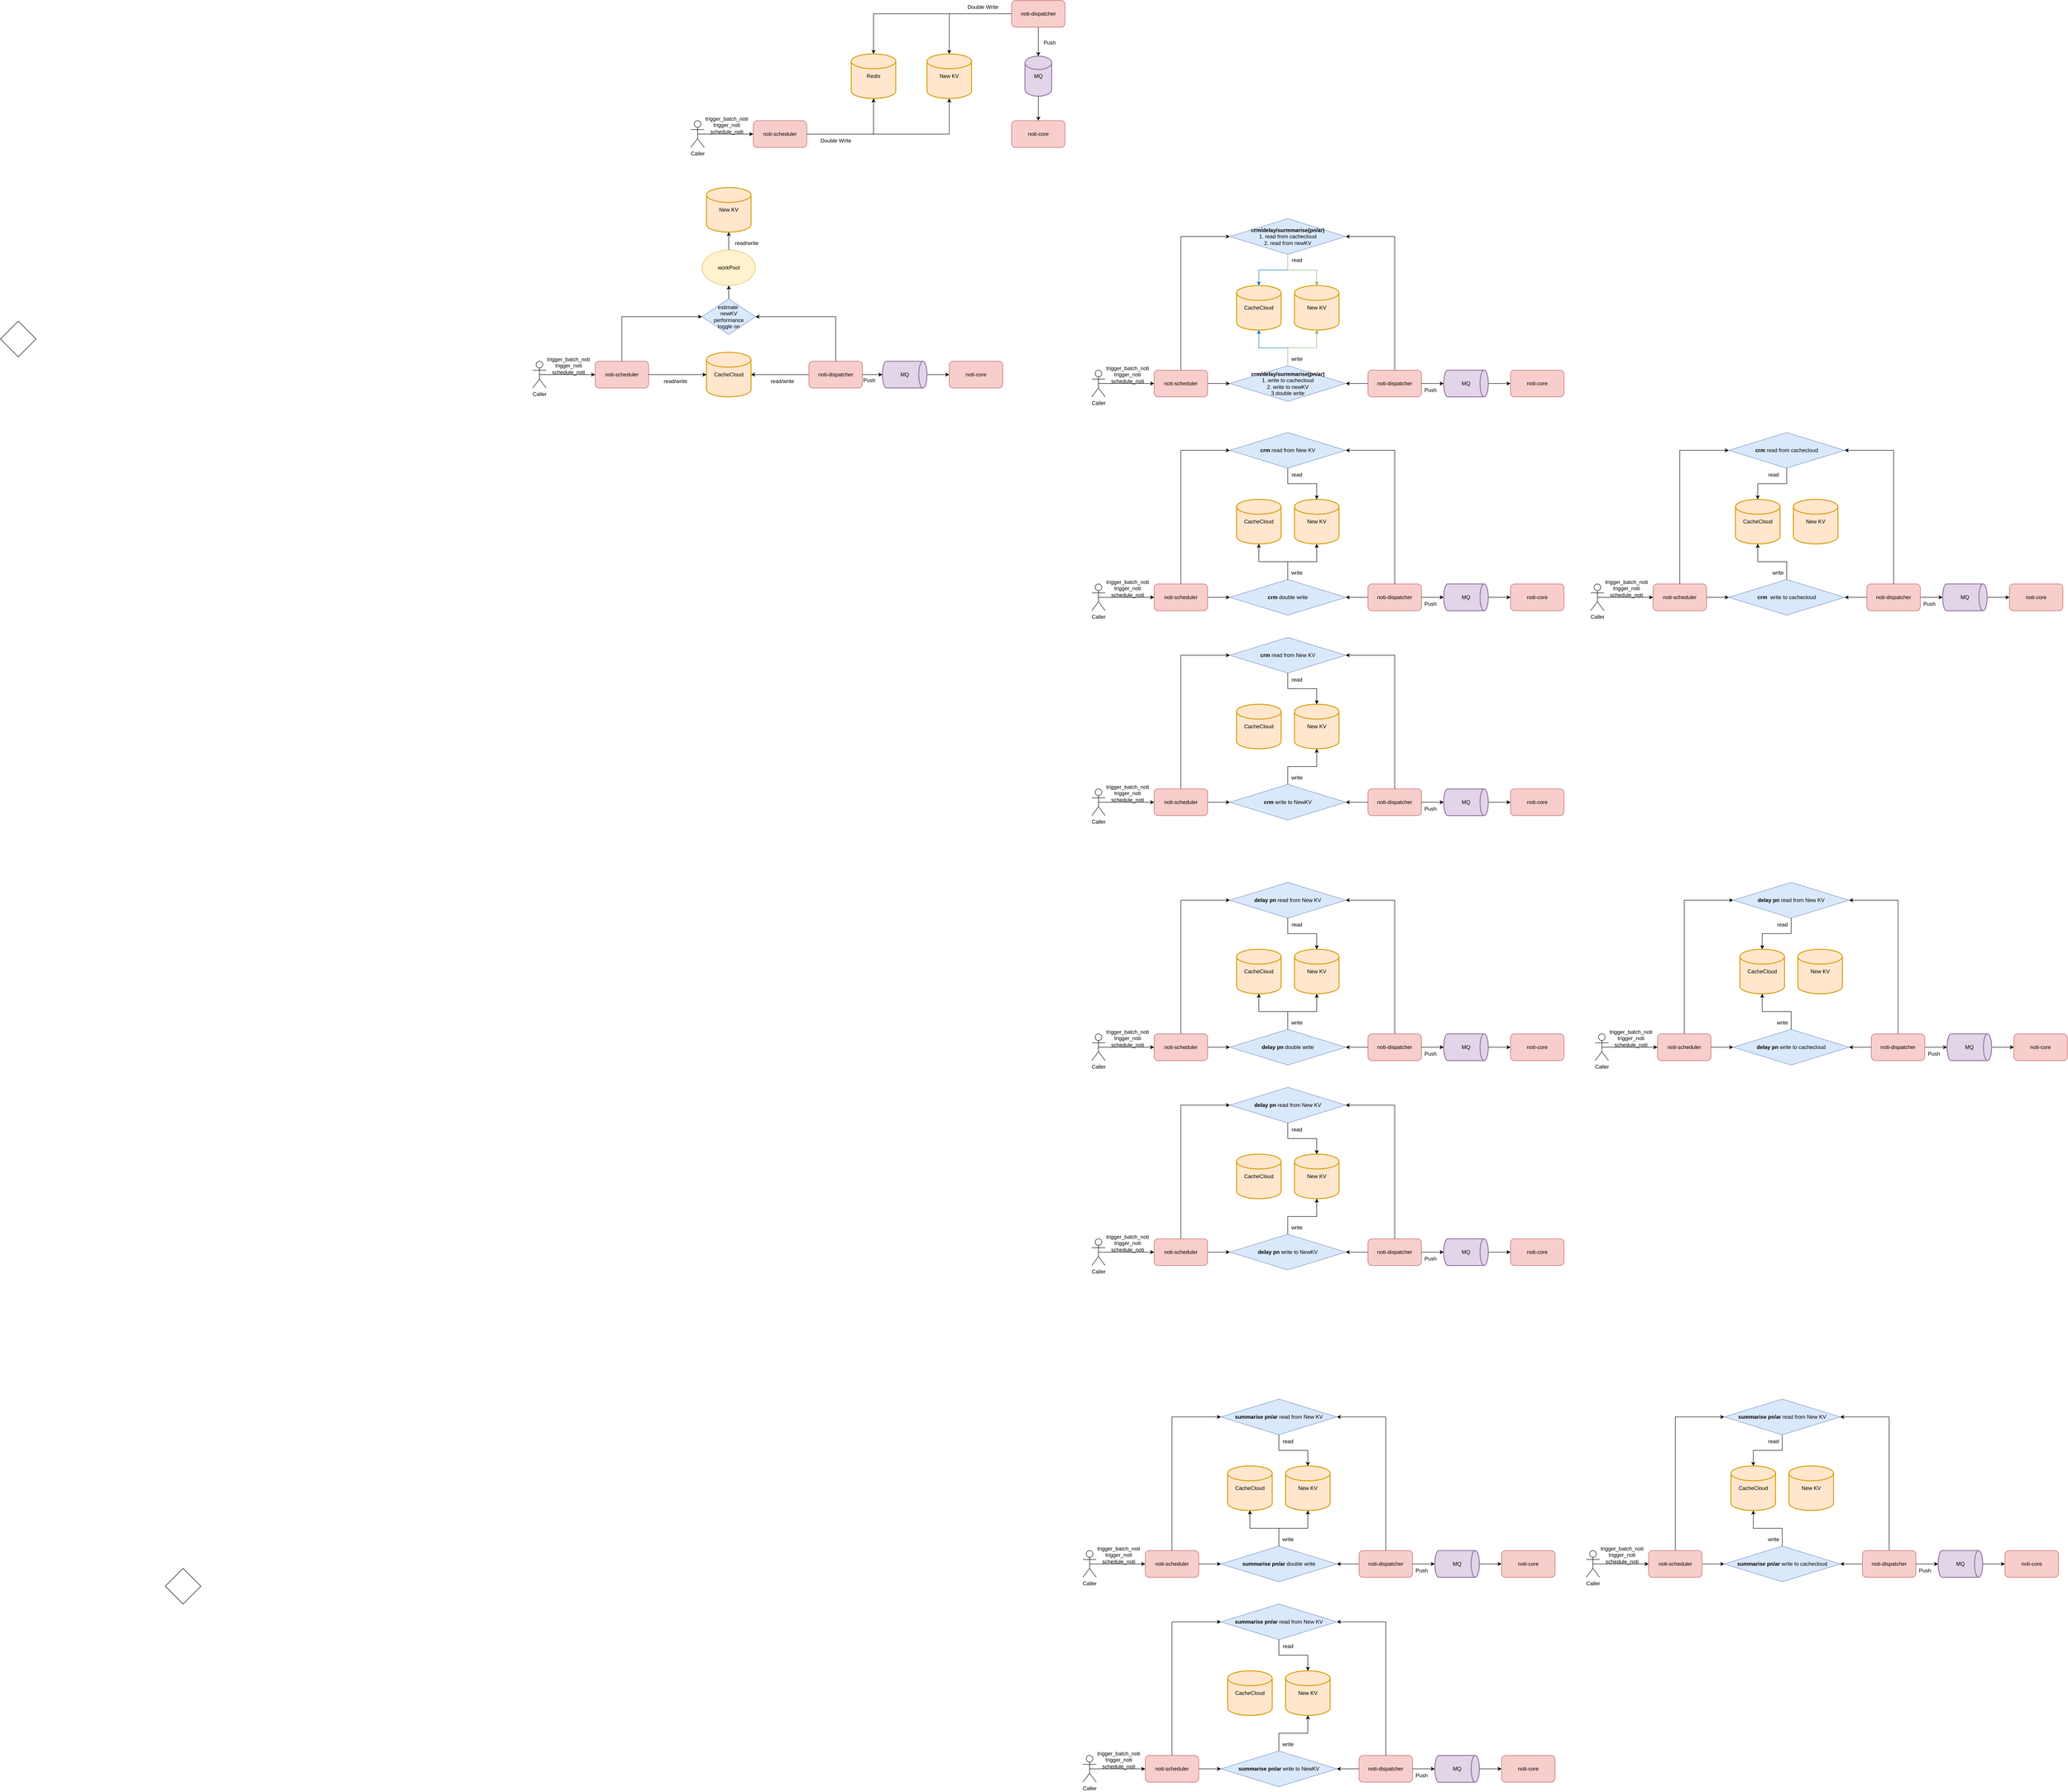 <mxfile version="26.2.14">
  <diagram name="第 1 页" id="OWaDS2ANXYIOP-P9oz31">
    <mxGraphModel dx="4584" dy="779" grid="1" gridSize="10" guides="1" tooltips="1" connect="1" arrows="1" fold="1" page="1" pageScale="1" pageWidth="3300" pageHeight="4681" math="0" shadow="0">
      <root>
        <mxCell id="0" />
        <mxCell id="1" parent="0" />
        <mxCell id="2prRLdSNfImNbYrp3ROz-2" value="noti-scheduler" style="rounded=1;whiteSpace=wrap;html=1;fillColor=#f8cecc;strokeColor=#b85450;" parent="1" vertex="1">
          <mxGeometry x="600" y="370" width="120" height="60" as="geometry" />
        </mxCell>
        <mxCell id="2prRLdSNfImNbYrp3ROz-20" style="edgeStyle=orthogonalEdgeStyle;rounded=0;orthogonalLoop=1;jettySize=auto;html=1;exitX=0;exitY=0.5;exitDx=0;exitDy=0;" parent="1" source="2prRLdSNfImNbYrp3ROz-3" target="2prRLdSNfImNbYrp3ROz-12" edge="1">
          <mxGeometry relative="1" as="geometry" />
        </mxCell>
        <mxCell id="2prRLdSNfImNbYrp3ROz-21" style="edgeStyle=orthogonalEdgeStyle;rounded=0;orthogonalLoop=1;jettySize=auto;html=1;exitX=0;exitY=0.5;exitDx=0;exitDy=0;" parent="1" source="2prRLdSNfImNbYrp3ROz-3" target="2prRLdSNfImNbYrp3ROz-13" edge="1">
          <mxGeometry relative="1" as="geometry" />
        </mxCell>
        <mxCell id="2prRLdSNfImNbYrp3ROz-3" value="noti-dispatcher" style="rounded=1;whiteSpace=wrap;html=1;fillColor=#f8cecc;strokeColor=#b85450;" parent="1" vertex="1">
          <mxGeometry x="1180" y="100" width="120" height="60" as="geometry" />
        </mxCell>
        <mxCell id="2prRLdSNfImNbYrp3ROz-5" style="edgeStyle=orthogonalEdgeStyle;rounded=0;orthogonalLoop=1;jettySize=auto;html=1;exitX=0.5;exitY=0.5;exitDx=0;exitDy=0;exitPerimeter=0;entryX=0;entryY=0.5;entryDx=0;entryDy=0;" parent="1" source="2prRLdSNfImNbYrp3ROz-4" target="2prRLdSNfImNbYrp3ROz-2" edge="1">
          <mxGeometry relative="1" as="geometry" />
        </mxCell>
        <mxCell id="2prRLdSNfImNbYrp3ROz-4" value="Caller" style="shape=umlActor;verticalLabelPosition=bottom;verticalAlign=top;html=1;outlineConnect=0;" parent="1" vertex="1">
          <mxGeometry x="460" y="370" width="30" height="60" as="geometry" />
        </mxCell>
        <mxCell id="2prRLdSNfImNbYrp3ROz-12" value="Redis" style="strokeWidth=2;html=1;shape=mxgraph.flowchart.database;whiteSpace=wrap;fillColor=#ffe6cc;strokeColor=#d79b00;" parent="1" vertex="1">
          <mxGeometry x="820" y="220" width="100" height="100" as="geometry" />
        </mxCell>
        <mxCell id="2prRLdSNfImNbYrp3ROz-13" value="New KV" style="strokeWidth=2;html=1;shape=mxgraph.flowchart.database;whiteSpace=wrap;fillColor=#ffe6cc;strokeColor=#d79b00;" parent="1" vertex="1">
          <mxGeometry x="990" y="220" width="100" height="100" as="geometry" />
        </mxCell>
        <mxCell id="2prRLdSNfImNbYrp3ROz-14" style="edgeStyle=orthogonalEdgeStyle;rounded=0;orthogonalLoop=1;jettySize=auto;html=1;exitX=1;exitY=0.5;exitDx=0;exitDy=0;entryX=0.5;entryY=1;entryDx=0;entryDy=0;entryPerimeter=0;" parent="1" source="2prRLdSNfImNbYrp3ROz-2" target="2prRLdSNfImNbYrp3ROz-12" edge="1">
          <mxGeometry relative="1" as="geometry" />
        </mxCell>
        <mxCell id="2prRLdSNfImNbYrp3ROz-15" style="edgeStyle=orthogonalEdgeStyle;rounded=0;orthogonalLoop=1;jettySize=auto;html=1;exitX=1;exitY=0.5;exitDx=0;exitDy=0;entryX=0.5;entryY=1;entryDx=0;entryDy=0;entryPerimeter=0;" parent="1" source="2prRLdSNfImNbYrp3ROz-2" target="2prRLdSNfImNbYrp3ROz-13" edge="1">
          <mxGeometry relative="1" as="geometry" />
        </mxCell>
        <mxCell id="2prRLdSNfImNbYrp3ROz-22" value="Double Write" style="text;html=1;align=center;verticalAlign=middle;resizable=0;points=[];autosize=1;strokeColor=none;fillColor=none;" parent="1" vertex="1">
          <mxGeometry x="740" y="400" width="90" height="30" as="geometry" />
        </mxCell>
        <mxCell id="2prRLdSNfImNbYrp3ROz-23" value="Double Write" style="text;html=1;align=center;verticalAlign=middle;resizable=0;points=[];autosize=1;strokeColor=none;fillColor=none;" parent="1" vertex="1">
          <mxGeometry x="1070" y="100" width="90" height="30" as="geometry" />
        </mxCell>
        <mxCell id="2prRLdSNfImNbYrp3ROz-29" style="edgeStyle=orthogonalEdgeStyle;rounded=0;orthogonalLoop=1;jettySize=auto;html=1;exitX=0.5;exitY=1;exitDx=0;exitDy=0;exitPerimeter=0;entryX=0.5;entryY=0;entryDx=0;entryDy=0;" parent="1" source="2prRLdSNfImNbYrp3ROz-25" target="2prRLdSNfImNbYrp3ROz-28" edge="1">
          <mxGeometry relative="1" as="geometry" />
        </mxCell>
        <mxCell id="2prRLdSNfImNbYrp3ROz-25" value="MQ" style="strokeWidth=2;html=1;shape=mxgraph.flowchart.database;whiteSpace=wrap;fillColor=#e1d5e7;strokeColor=#9673a6;" parent="1" vertex="1">
          <mxGeometry x="1210" y="225" width="60" height="90" as="geometry" />
        </mxCell>
        <mxCell id="2prRLdSNfImNbYrp3ROz-26" style="edgeStyle=orthogonalEdgeStyle;rounded=0;orthogonalLoop=1;jettySize=auto;html=1;exitX=0.5;exitY=1;exitDx=0;exitDy=0;entryX=0.5;entryY=0;entryDx=0;entryDy=0;entryPerimeter=0;" parent="1" source="2prRLdSNfImNbYrp3ROz-3" target="2prRLdSNfImNbYrp3ROz-25" edge="1">
          <mxGeometry relative="1" as="geometry" />
        </mxCell>
        <mxCell id="2prRLdSNfImNbYrp3ROz-27" value="Push" style="text;html=1;align=center;verticalAlign=middle;resizable=0;points=[];autosize=1;strokeColor=none;fillColor=none;" parent="1" vertex="1">
          <mxGeometry x="1240" y="180" width="50" height="30" as="geometry" />
        </mxCell>
        <mxCell id="2prRLdSNfImNbYrp3ROz-28" value="noti-core" style="rounded=1;whiteSpace=wrap;html=1;fillColor=#f8cecc;strokeColor=#b85450;" parent="1" vertex="1">
          <mxGeometry x="1180" y="370" width="120" height="60" as="geometry" />
        </mxCell>
        <mxCell id="2prRLdSNfImNbYrp3ROz-30" value="trigger_batch_noti&lt;br&gt;trigger_noti&lt;div&gt;schedule_noti&lt;/div&gt;" style="text;html=1;align=center;verticalAlign=middle;resizable=0;points=[];autosize=1;strokeColor=none;fillColor=none;" parent="1" vertex="1">
          <mxGeometry x="480" y="350" width="120" height="60" as="geometry" />
        </mxCell>
        <mxCell id="MQf_xIWsjF90S9NtZXC0-38" style="edgeStyle=orthogonalEdgeStyle;rounded=0;orthogonalLoop=1;jettySize=auto;html=1;exitX=0.5;exitY=0;exitDx=0;exitDy=0;entryX=0;entryY=0.5;entryDx=0;entryDy=0;" edge="1" parent="1" source="MQf_xIWsjF90S9NtZXC0-1" target="MQf_xIWsjF90S9NtZXC0-80">
          <mxGeometry relative="1" as="geometry" />
        </mxCell>
        <mxCell id="MQf_xIWsjF90S9NtZXC0-1" value="noti-scheduler" style="rounded=1;whiteSpace=wrap;html=1;fillColor=#f8cecc;strokeColor=#b85450;" vertex="1" parent="1">
          <mxGeometry x="245" y="910" width="120" height="60" as="geometry" />
        </mxCell>
        <mxCell id="MQf_xIWsjF90S9NtZXC0-2" style="edgeStyle=orthogonalEdgeStyle;rounded=0;orthogonalLoop=1;jettySize=auto;html=1;exitX=0;exitY=0.5;exitDx=0;exitDy=0;" edge="1" parent="1" source="MQf_xIWsjF90S9NtZXC0-4" target="MQf_xIWsjF90S9NtZXC0-7">
          <mxGeometry relative="1" as="geometry" />
        </mxCell>
        <mxCell id="MQf_xIWsjF90S9NtZXC0-39" style="edgeStyle=orthogonalEdgeStyle;rounded=0;orthogonalLoop=1;jettySize=auto;html=1;exitX=0.5;exitY=0;exitDx=0;exitDy=0;entryX=1;entryY=0.5;entryDx=0;entryDy=0;" edge="1" parent="1" source="MQf_xIWsjF90S9NtZXC0-4" target="MQf_xIWsjF90S9NtZXC0-80">
          <mxGeometry relative="1" as="geometry" />
        </mxCell>
        <mxCell id="MQf_xIWsjF90S9NtZXC0-4" value="noti-dispatcher" style="rounded=1;whiteSpace=wrap;html=1;fillColor=#f8cecc;strokeColor=#b85450;" vertex="1" parent="1">
          <mxGeometry x="725" y="910" width="120" height="60" as="geometry" />
        </mxCell>
        <mxCell id="MQf_xIWsjF90S9NtZXC0-5" style="edgeStyle=orthogonalEdgeStyle;rounded=0;orthogonalLoop=1;jettySize=auto;html=1;exitX=0.5;exitY=0.5;exitDx=0;exitDy=0;exitPerimeter=0;entryX=0;entryY=0.5;entryDx=0;entryDy=0;" edge="1" parent="1" source="MQf_xIWsjF90S9NtZXC0-6" target="MQf_xIWsjF90S9NtZXC0-1">
          <mxGeometry relative="1" as="geometry" />
        </mxCell>
        <mxCell id="MQf_xIWsjF90S9NtZXC0-6" value="Caller" style="shape=umlActor;verticalLabelPosition=bottom;verticalAlign=top;html=1;outlineConnect=0;" vertex="1" parent="1">
          <mxGeometry x="105" y="910" width="30" height="60" as="geometry" />
        </mxCell>
        <mxCell id="MQf_xIWsjF90S9NtZXC0-7" value="CacheCloud" style="strokeWidth=2;html=1;shape=mxgraph.flowchart.database;whiteSpace=wrap;fillColor=#ffe6cc;strokeColor=#d79b00;" vertex="1" parent="1">
          <mxGeometry x="495" y="890" width="100" height="100" as="geometry" />
        </mxCell>
        <mxCell id="MQf_xIWsjF90S9NtZXC0-8" value="New KV" style="strokeWidth=2;html=1;shape=mxgraph.flowchart.database;whiteSpace=wrap;fillColor=#ffe6cc;strokeColor=#d79b00;" vertex="1" parent="1">
          <mxGeometry x="495" y="520" width="100" height="100" as="geometry" />
        </mxCell>
        <mxCell id="MQf_xIWsjF90S9NtZXC0-18" value="trigger_batch_noti&lt;br&gt;trigger_noti&lt;div&gt;schedule_noti&lt;/div&gt;" style="text;html=1;align=center;verticalAlign=middle;resizable=0;points=[];autosize=1;strokeColor=none;fillColor=none;" vertex="1" parent="1">
          <mxGeometry x="125" y="890" width="120" height="60" as="geometry" />
        </mxCell>
        <mxCell id="MQf_xIWsjF90S9NtZXC0-29" value="workPool" style="ellipse;whiteSpace=wrap;html=1;fillColor=#fff2cc;strokeColor=#d6b656;" vertex="1" parent="1">
          <mxGeometry x="485" y="660" width="120" height="80" as="geometry" />
        </mxCell>
        <mxCell id="MQf_xIWsjF90S9NtZXC0-31" style="edgeStyle=orthogonalEdgeStyle;rounded=0;orthogonalLoop=1;jettySize=auto;html=1;exitX=1;exitY=0.5;exitDx=0;exitDy=0;entryX=0;entryY=0.5;entryDx=0;entryDy=0;entryPerimeter=0;" edge="1" parent="1" source="MQf_xIWsjF90S9NtZXC0-1" target="MQf_xIWsjF90S9NtZXC0-7">
          <mxGeometry relative="1" as="geometry" />
        </mxCell>
        <mxCell id="MQf_xIWsjF90S9NtZXC0-36" style="edgeStyle=orthogonalEdgeStyle;rounded=0;orthogonalLoop=1;jettySize=auto;html=1;exitX=0.5;exitY=0;exitDx=0;exitDy=0;entryX=0.5;entryY=1;entryDx=0;entryDy=0;entryPerimeter=0;" edge="1" parent="1" source="MQf_xIWsjF90S9NtZXC0-29" target="MQf_xIWsjF90S9NtZXC0-8">
          <mxGeometry relative="1" as="geometry" />
        </mxCell>
        <mxCell id="MQf_xIWsjF90S9NtZXC0-42" value="noti-core" style="rounded=1;whiteSpace=wrap;html=1;fillColor=#f8cecc;strokeColor=#b85450;" vertex="1" parent="1">
          <mxGeometry x="1040" y="910" width="120" height="60" as="geometry" />
        </mxCell>
        <mxCell id="MQf_xIWsjF90S9NtZXC0-85" style="edgeStyle=orthogonalEdgeStyle;rounded=0;orthogonalLoop=1;jettySize=auto;html=1;exitX=1;exitY=0.5;exitDx=0;exitDy=0;entryX=0;entryY=0.5;entryDx=0;entryDy=0;" edge="1" parent="1" source="MQf_xIWsjF90S9NtZXC0-46" target="MQf_xIWsjF90S9NtZXC0-83">
          <mxGeometry relative="1" as="geometry" />
        </mxCell>
        <mxCell id="MQf_xIWsjF90S9NtZXC0-91" style="edgeStyle=orthogonalEdgeStyle;rounded=0;orthogonalLoop=1;jettySize=auto;html=1;exitX=0.5;exitY=0;exitDx=0;exitDy=0;entryX=0;entryY=0.5;entryDx=0;entryDy=0;" edge="1" parent="1" source="MQf_xIWsjF90S9NtZXC0-46" target="MQf_xIWsjF90S9NtZXC0-84">
          <mxGeometry relative="1" as="geometry" />
        </mxCell>
        <mxCell id="MQf_xIWsjF90S9NtZXC0-46" value="noti-scheduler" style="rounded=1;whiteSpace=wrap;html=1;fillColor=#f8cecc;strokeColor=#b85450;" vertex="1" parent="1">
          <mxGeometry x="1500" y="930" width="120" height="60" as="geometry" />
        </mxCell>
        <mxCell id="MQf_xIWsjF90S9NtZXC0-86" style="edgeStyle=orthogonalEdgeStyle;rounded=0;orthogonalLoop=1;jettySize=auto;html=1;exitX=0;exitY=0.5;exitDx=0;exitDy=0;entryX=1;entryY=0.5;entryDx=0;entryDy=0;" edge="1" parent="1" source="MQf_xIWsjF90S9NtZXC0-49" target="MQf_xIWsjF90S9NtZXC0-83">
          <mxGeometry relative="1" as="geometry" />
        </mxCell>
        <mxCell id="MQf_xIWsjF90S9NtZXC0-92" style="edgeStyle=orthogonalEdgeStyle;rounded=0;orthogonalLoop=1;jettySize=auto;html=1;exitX=0.5;exitY=0;exitDx=0;exitDy=0;entryX=1;entryY=0.5;entryDx=0;entryDy=0;" edge="1" parent="1" source="MQf_xIWsjF90S9NtZXC0-49" target="MQf_xIWsjF90S9NtZXC0-84">
          <mxGeometry relative="1" as="geometry" />
        </mxCell>
        <mxCell id="MQf_xIWsjF90S9NtZXC0-49" value="noti-dispatcher" style="rounded=1;whiteSpace=wrap;html=1;fillColor=#f8cecc;strokeColor=#b85450;" vertex="1" parent="1">
          <mxGeometry x="1980" y="930" width="120" height="60" as="geometry" />
        </mxCell>
        <mxCell id="MQf_xIWsjF90S9NtZXC0-50" style="edgeStyle=orthogonalEdgeStyle;rounded=0;orthogonalLoop=1;jettySize=auto;html=1;exitX=0.5;exitY=0.5;exitDx=0;exitDy=0;exitPerimeter=0;entryX=0;entryY=0.5;entryDx=0;entryDy=0;" edge="1" parent="1" source="MQf_xIWsjF90S9NtZXC0-51" target="MQf_xIWsjF90S9NtZXC0-46">
          <mxGeometry relative="1" as="geometry" />
        </mxCell>
        <mxCell id="MQf_xIWsjF90S9NtZXC0-51" value="Caller" style="shape=umlActor;verticalLabelPosition=bottom;verticalAlign=top;html=1;outlineConnect=0;" vertex="1" parent="1">
          <mxGeometry x="1360" y="930" width="30" height="60" as="geometry" />
        </mxCell>
        <mxCell id="MQf_xIWsjF90S9NtZXC0-52" value="CacheCloud" style="strokeWidth=2;html=1;shape=mxgraph.flowchart.database;whiteSpace=wrap;fillColor=#ffe6cc;strokeColor=#d79b00;" vertex="1" parent="1">
          <mxGeometry x="1685" y="740" width="100" height="100" as="geometry" />
        </mxCell>
        <mxCell id="MQf_xIWsjF90S9NtZXC0-53" value="New KV" style="strokeWidth=2;html=1;shape=mxgraph.flowchart.database;whiteSpace=wrap;fillColor=#ffe6cc;strokeColor=#d79b00;" vertex="1" parent="1">
          <mxGeometry x="1815" y="740" width="100" height="100" as="geometry" />
        </mxCell>
        <mxCell id="MQf_xIWsjF90S9NtZXC0-54" value="trigger_batch_noti&lt;br&gt;trigger_noti&lt;div&gt;schedule_noti&lt;/div&gt;" style="text;html=1;align=center;verticalAlign=middle;resizable=0;points=[];autosize=1;strokeColor=none;fillColor=none;" vertex="1" parent="1">
          <mxGeometry x="1380" y="910" width="120" height="60" as="geometry" />
        </mxCell>
        <mxCell id="MQf_xIWsjF90S9NtZXC0-72" value="read/write" style="text;html=1;align=center;verticalAlign=middle;resizable=0;points=[];autosize=1;strokeColor=none;fillColor=none;" vertex="1" parent="1">
          <mxGeometry x="385" y="940" width="80" height="30" as="geometry" />
        </mxCell>
        <mxCell id="MQf_xIWsjF90S9NtZXC0-73" value="read/write" style="text;html=1;align=center;verticalAlign=middle;resizable=0;points=[];autosize=1;strokeColor=none;fillColor=none;" vertex="1" parent="1">
          <mxGeometry x="625" y="940" width="80" height="30" as="geometry" />
        </mxCell>
        <mxCell id="MQf_xIWsjF90S9NtZXC0-74" value="read/write" style="text;html=1;align=center;verticalAlign=middle;resizable=0;points=[];autosize=1;strokeColor=none;fillColor=none;" vertex="1" parent="1">
          <mxGeometry x="545" y="630" width="80" height="30" as="geometry" />
        </mxCell>
        <mxCell id="MQf_xIWsjF90S9NtZXC0-81" style="edgeStyle=orthogonalEdgeStyle;rounded=0;orthogonalLoop=1;jettySize=auto;html=1;exitX=0.5;exitY=0;exitDx=0;exitDy=0;entryX=0.5;entryY=1;entryDx=0;entryDy=0;" edge="1" parent="1" source="MQf_xIWsjF90S9NtZXC0-80" target="MQf_xIWsjF90S9NtZXC0-29">
          <mxGeometry relative="1" as="geometry" />
        </mxCell>
        <mxCell id="MQf_xIWsjF90S9NtZXC0-80" value="estimate&amp;nbsp;&lt;br&gt;newKV&lt;br&gt;performance&lt;br&gt;toggle on" style="rhombus;whiteSpace=wrap;html=1;fillColor=#dae8fc;strokeColor=#6c8ebf;" vertex="1" parent="1">
          <mxGeometry x="485" y="770" width="120" height="80" as="geometry" />
        </mxCell>
        <mxCell id="MQf_xIWsjF90S9NtZXC0-83" value="&lt;b&gt;crm/delay/surmmarise(pn/ar)&lt;/b&gt;&lt;br&gt;1. write to cachecloud&lt;br&gt;2. write to newKV&lt;br&gt;3.double write" style="rhombus;whiteSpace=wrap;html=1;fillColor=#dae8fc;strokeColor=#6c8ebf;" vertex="1" parent="1">
          <mxGeometry x="1670" y="920" width="260" height="80" as="geometry" />
        </mxCell>
        <mxCell id="MQf_xIWsjF90S9NtZXC0-84" value="&lt;b&gt;crm/delay/surmmarise(pn/ar)&lt;/b&gt;&lt;br&gt;1. read from cachecloud&lt;br&gt;2. read from newKV" style="rhombus;whiteSpace=wrap;html=1;fillColor=#dae8fc;strokeColor=#6c8ebf;" vertex="1" parent="1">
          <mxGeometry x="1670" y="590" width="260" height="80" as="geometry" />
        </mxCell>
        <mxCell id="MQf_xIWsjF90S9NtZXC0-89" style="edgeStyle=orthogonalEdgeStyle;rounded=0;orthogonalLoop=1;jettySize=auto;html=1;exitX=0.5;exitY=0;exitDx=0;exitDy=0;entryX=0.5;entryY=1;entryDx=0;entryDy=0;entryPerimeter=0;fillColor=#1ba1e2;strokeColor=#006EAF;" edge="1" parent="1" source="MQf_xIWsjF90S9NtZXC0-83" target="MQf_xIWsjF90S9NtZXC0-52">
          <mxGeometry relative="1" as="geometry" />
        </mxCell>
        <mxCell id="MQf_xIWsjF90S9NtZXC0-90" style="edgeStyle=orthogonalEdgeStyle;rounded=0;orthogonalLoop=1;jettySize=auto;html=1;exitX=0.5;exitY=0;exitDx=0;exitDy=0;entryX=0.5;entryY=1;entryDx=0;entryDy=0;entryPerimeter=0;fillColor=#d5e8d4;strokeColor=#82b366;" edge="1" parent="1" source="MQf_xIWsjF90S9NtZXC0-83" target="MQf_xIWsjF90S9NtZXC0-53">
          <mxGeometry relative="1" as="geometry" />
        </mxCell>
        <mxCell id="MQf_xIWsjF90S9NtZXC0-93" style="edgeStyle=orthogonalEdgeStyle;rounded=0;orthogonalLoop=1;jettySize=auto;html=1;exitX=0.5;exitY=1;exitDx=0;exitDy=0;entryX=0.5;entryY=0;entryDx=0;entryDy=0;entryPerimeter=0;fillColor=#1ba1e2;strokeColor=#006EAF;" edge="1" parent="1" source="MQf_xIWsjF90S9NtZXC0-84" target="MQf_xIWsjF90S9NtZXC0-52">
          <mxGeometry relative="1" as="geometry" />
        </mxCell>
        <mxCell id="MQf_xIWsjF90S9NtZXC0-94" style="edgeStyle=orthogonalEdgeStyle;rounded=0;orthogonalLoop=1;jettySize=auto;html=1;exitX=0.5;exitY=1;exitDx=0;exitDy=0;entryX=0.5;entryY=0;entryDx=0;entryDy=0;entryPerimeter=0;fillColor=#d5e8d4;strokeColor=#82b366;" edge="1" parent="1" source="MQf_xIWsjF90S9NtZXC0-84" target="MQf_xIWsjF90S9NtZXC0-53">
          <mxGeometry relative="1" as="geometry" />
        </mxCell>
        <mxCell id="MQf_xIWsjF90S9NtZXC0-97" value="read" style="text;html=1;align=center;verticalAlign=middle;resizable=0;points=[];autosize=1;strokeColor=none;fillColor=none;" vertex="1" parent="1">
          <mxGeometry x="1795" y="668" width="50" height="30" as="geometry" />
        </mxCell>
        <mxCell id="MQf_xIWsjF90S9NtZXC0-98" value="write" style="text;html=1;align=center;verticalAlign=middle;resizable=0;points=[];autosize=1;strokeColor=none;fillColor=none;" vertex="1" parent="1">
          <mxGeometry x="1795" y="890" width="50" height="30" as="geometry" />
        </mxCell>
        <mxCell id="MQf_xIWsjF90S9NtZXC0-99" value="" style="rhombus;whiteSpace=wrap;html=1;" vertex="1" parent="1">
          <mxGeometry x="-1090" y="820" width="80" height="80" as="geometry" />
        </mxCell>
        <mxCell id="MQf_xIWsjF90S9NtZXC0-100" value="" style="rhombus;whiteSpace=wrap;html=1;" vertex="1" parent="1">
          <mxGeometry x="-720" y="3620" width="80" height="80" as="geometry" />
        </mxCell>
        <mxCell id="MQf_xIWsjF90S9NtZXC0-102" style="edgeStyle=orthogonalEdgeStyle;rounded=0;orthogonalLoop=1;jettySize=auto;html=1;exitX=1;exitY=0.5;exitDx=0;exitDy=0;exitPerimeter=0;entryX=0;entryY=0.5;entryDx=0;entryDy=0;" edge="1" parent="1" source="MQf_xIWsjF90S9NtZXC0-101" target="MQf_xIWsjF90S9NtZXC0-42">
          <mxGeometry relative="1" as="geometry" />
        </mxCell>
        <mxCell id="MQf_xIWsjF90S9NtZXC0-101" value="MQ" style="strokeWidth=2;html=1;shape=mxgraph.flowchart.direct_data;whiteSpace=wrap;fillColor=#e1d5e7;strokeColor=#9673a6;" vertex="1" parent="1">
          <mxGeometry x="890" y="910" width="100" height="60" as="geometry" />
        </mxCell>
        <mxCell id="MQf_xIWsjF90S9NtZXC0-103" style="edgeStyle=orthogonalEdgeStyle;rounded=0;orthogonalLoop=1;jettySize=auto;html=1;exitX=1;exitY=0.5;exitDx=0;exitDy=0;entryX=0;entryY=0.5;entryDx=0;entryDy=0;entryPerimeter=0;" edge="1" parent="1" source="MQf_xIWsjF90S9NtZXC0-4" target="MQf_xIWsjF90S9NtZXC0-101">
          <mxGeometry relative="1" as="geometry" />
        </mxCell>
        <mxCell id="MQf_xIWsjF90S9NtZXC0-104" value="Push" style="text;html=1;align=center;verticalAlign=middle;resizable=0;points=[];autosize=1;strokeColor=none;fillColor=none;" vertex="1" parent="1">
          <mxGeometry x="835" y="938" width="50" height="30" as="geometry" />
        </mxCell>
        <mxCell id="MQf_xIWsjF90S9NtZXC0-106" value="noti-core" style="rounded=1;whiteSpace=wrap;html=1;fillColor=#f8cecc;strokeColor=#b85450;" vertex="1" parent="1">
          <mxGeometry x="2300" y="930" width="120" height="60" as="geometry" />
        </mxCell>
        <mxCell id="MQf_xIWsjF90S9NtZXC0-107" style="edgeStyle=orthogonalEdgeStyle;rounded=0;orthogonalLoop=1;jettySize=auto;html=1;exitX=1;exitY=0.5;exitDx=0;exitDy=0;exitPerimeter=0;entryX=0;entryY=0.5;entryDx=0;entryDy=0;" edge="1" parent="1" source="MQf_xIWsjF90S9NtZXC0-108" target="MQf_xIWsjF90S9NtZXC0-106">
          <mxGeometry relative="1" as="geometry" />
        </mxCell>
        <mxCell id="MQf_xIWsjF90S9NtZXC0-108" value="MQ" style="strokeWidth=2;html=1;shape=mxgraph.flowchart.direct_data;whiteSpace=wrap;fillColor=#e1d5e7;strokeColor=#9673a6;" vertex="1" parent="1">
          <mxGeometry x="2150" y="930" width="100" height="60" as="geometry" />
        </mxCell>
        <mxCell id="MQf_xIWsjF90S9NtZXC0-109" style="edgeStyle=orthogonalEdgeStyle;rounded=0;orthogonalLoop=1;jettySize=auto;html=1;exitX=1;exitY=0.5;exitDx=0;exitDy=0;entryX=0;entryY=0.5;entryDx=0;entryDy=0;entryPerimeter=0;" edge="1" parent="1" source="MQf_xIWsjF90S9NtZXC0-49" target="MQf_xIWsjF90S9NtZXC0-108">
          <mxGeometry relative="1" as="geometry" />
        </mxCell>
        <mxCell id="MQf_xIWsjF90S9NtZXC0-110" value="Push" style="text;html=1;align=center;verticalAlign=middle;resizable=0;points=[];autosize=1;strokeColor=none;fillColor=none;" vertex="1" parent="1">
          <mxGeometry x="2095" y="960" width="50" height="30" as="geometry" />
        </mxCell>
        <mxCell id="MQf_xIWsjF90S9NtZXC0-111" style="edgeStyle=orthogonalEdgeStyle;rounded=0;orthogonalLoop=1;jettySize=auto;html=1;exitX=1;exitY=0.5;exitDx=0;exitDy=0;entryX=0;entryY=0.5;entryDx=0;entryDy=0;" edge="1" parent="1" source="MQf_xIWsjF90S9NtZXC0-113" target="MQf_xIWsjF90S9NtZXC0-122">
          <mxGeometry relative="1" as="geometry" />
        </mxCell>
        <mxCell id="MQf_xIWsjF90S9NtZXC0-112" style="edgeStyle=orthogonalEdgeStyle;rounded=0;orthogonalLoop=1;jettySize=auto;html=1;exitX=0.5;exitY=0;exitDx=0;exitDy=0;entryX=0;entryY=0.5;entryDx=0;entryDy=0;" edge="1" parent="1" source="MQf_xIWsjF90S9NtZXC0-113" target="MQf_xIWsjF90S9NtZXC0-123">
          <mxGeometry relative="1" as="geometry" />
        </mxCell>
        <mxCell id="MQf_xIWsjF90S9NtZXC0-113" value="noti-scheduler" style="rounded=1;whiteSpace=wrap;html=1;fillColor=#f8cecc;strokeColor=#b85450;" vertex="1" parent="1">
          <mxGeometry x="1500" y="1410" width="120" height="60" as="geometry" />
        </mxCell>
        <mxCell id="MQf_xIWsjF90S9NtZXC0-114" style="edgeStyle=orthogonalEdgeStyle;rounded=0;orthogonalLoop=1;jettySize=auto;html=1;exitX=0;exitY=0.5;exitDx=0;exitDy=0;entryX=1;entryY=0.5;entryDx=0;entryDy=0;" edge="1" parent="1" source="MQf_xIWsjF90S9NtZXC0-116" target="MQf_xIWsjF90S9NtZXC0-122">
          <mxGeometry relative="1" as="geometry" />
        </mxCell>
        <mxCell id="MQf_xIWsjF90S9NtZXC0-115" style="edgeStyle=orthogonalEdgeStyle;rounded=0;orthogonalLoop=1;jettySize=auto;html=1;exitX=0.5;exitY=0;exitDx=0;exitDy=0;entryX=1;entryY=0.5;entryDx=0;entryDy=0;" edge="1" parent="1" source="MQf_xIWsjF90S9NtZXC0-116" target="MQf_xIWsjF90S9NtZXC0-123">
          <mxGeometry relative="1" as="geometry" />
        </mxCell>
        <mxCell id="MQf_xIWsjF90S9NtZXC0-116" value="noti-dispatcher" style="rounded=1;whiteSpace=wrap;html=1;fillColor=#f8cecc;strokeColor=#b85450;" vertex="1" parent="1">
          <mxGeometry x="1980" y="1410" width="120" height="60" as="geometry" />
        </mxCell>
        <mxCell id="MQf_xIWsjF90S9NtZXC0-117" style="edgeStyle=orthogonalEdgeStyle;rounded=0;orthogonalLoop=1;jettySize=auto;html=1;exitX=0.5;exitY=0.5;exitDx=0;exitDy=0;exitPerimeter=0;entryX=0;entryY=0.5;entryDx=0;entryDy=0;" edge="1" parent="1" source="MQf_xIWsjF90S9NtZXC0-118" target="MQf_xIWsjF90S9NtZXC0-113">
          <mxGeometry relative="1" as="geometry" />
        </mxCell>
        <mxCell id="MQf_xIWsjF90S9NtZXC0-118" value="Caller" style="shape=umlActor;verticalLabelPosition=bottom;verticalAlign=top;html=1;outlineConnect=0;" vertex="1" parent="1">
          <mxGeometry x="1360" y="1410" width="30" height="60" as="geometry" />
        </mxCell>
        <mxCell id="MQf_xIWsjF90S9NtZXC0-119" value="CacheCloud" style="strokeWidth=2;html=1;shape=mxgraph.flowchart.database;whiteSpace=wrap;fillColor=#ffe6cc;strokeColor=#d79b00;" vertex="1" parent="1">
          <mxGeometry x="1685" y="1220" width="100" height="100" as="geometry" />
        </mxCell>
        <mxCell id="MQf_xIWsjF90S9NtZXC0-120" value="New KV" style="strokeWidth=2;html=1;shape=mxgraph.flowchart.database;whiteSpace=wrap;fillColor=#ffe6cc;strokeColor=#d79b00;" vertex="1" parent="1">
          <mxGeometry x="1815" y="1220" width="100" height="100" as="geometry" />
        </mxCell>
        <mxCell id="MQf_xIWsjF90S9NtZXC0-121" value="trigger_batch_noti&lt;br&gt;trigger_noti&lt;div&gt;schedule_noti&lt;/div&gt;" style="text;html=1;align=center;verticalAlign=middle;resizable=0;points=[];autosize=1;strokeColor=none;fillColor=none;" vertex="1" parent="1">
          <mxGeometry x="1380" y="1390" width="120" height="60" as="geometry" />
        </mxCell>
        <mxCell id="MQf_xIWsjF90S9NtZXC0-136" style="edgeStyle=orthogonalEdgeStyle;rounded=0;orthogonalLoop=1;jettySize=auto;html=1;exitX=0.5;exitY=0;exitDx=0;exitDy=0;" edge="1" parent="1" source="MQf_xIWsjF90S9NtZXC0-122" target="MQf_xIWsjF90S9NtZXC0-120">
          <mxGeometry relative="1" as="geometry" />
        </mxCell>
        <mxCell id="MQf_xIWsjF90S9NtZXC0-122" value="&lt;b&gt;crm&lt;/b&gt; double write" style="rhombus;whiteSpace=wrap;html=1;fillColor=#dae8fc;strokeColor=#6c8ebf;" vertex="1" parent="1">
          <mxGeometry x="1670" y="1400" width="260" height="80" as="geometry" />
        </mxCell>
        <mxCell id="MQf_xIWsjF90S9NtZXC0-123" value="&lt;b&gt;crm&lt;/b&gt; read from New KV" style="rhombus;whiteSpace=wrap;html=1;fillColor=#dae8fc;strokeColor=#6c8ebf;" vertex="1" parent="1">
          <mxGeometry x="1670" y="1070" width="260" height="80" as="geometry" />
        </mxCell>
        <mxCell id="MQf_xIWsjF90S9NtZXC0-128" value="read" style="text;html=1;align=center;verticalAlign=middle;resizable=0;points=[];autosize=1;strokeColor=none;fillColor=none;" vertex="1" parent="1">
          <mxGeometry x="1795" y="1150" width="50" height="30" as="geometry" />
        </mxCell>
        <mxCell id="MQf_xIWsjF90S9NtZXC0-129" value="write" style="text;html=1;align=center;verticalAlign=middle;resizable=0;points=[];autosize=1;strokeColor=none;fillColor=none;" vertex="1" parent="1">
          <mxGeometry x="1795" y="1370" width="50" height="30" as="geometry" />
        </mxCell>
        <mxCell id="MQf_xIWsjF90S9NtZXC0-130" value="noti-core" style="rounded=1;whiteSpace=wrap;html=1;fillColor=#f8cecc;strokeColor=#b85450;" vertex="1" parent="1">
          <mxGeometry x="2300" y="1410" width="120" height="60" as="geometry" />
        </mxCell>
        <mxCell id="MQf_xIWsjF90S9NtZXC0-131" style="edgeStyle=orthogonalEdgeStyle;rounded=0;orthogonalLoop=1;jettySize=auto;html=1;exitX=1;exitY=0.5;exitDx=0;exitDy=0;exitPerimeter=0;entryX=0;entryY=0.5;entryDx=0;entryDy=0;" edge="1" parent="1" source="MQf_xIWsjF90S9NtZXC0-132" target="MQf_xIWsjF90S9NtZXC0-130">
          <mxGeometry relative="1" as="geometry" />
        </mxCell>
        <mxCell id="MQf_xIWsjF90S9NtZXC0-132" value="MQ" style="strokeWidth=2;html=1;shape=mxgraph.flowchart.direct_data;whiteSpace=wrap;fillColor=#e1d5e7;strokeColor=#9673a6;" vertex="1" parent="1">
          <mxGeometry x="2150" y="1410" width="100" height="60" as="geometry" />
        </mxCell>
        <mxCell id="MQf_xIWsjF90S9NtZXC0-133" style="edgeStyle=orthogonalEdgeStyle;rounded=0;orthogonalLoop=1;jettySize=auto;html=1;exitX=1;exitY=0.5;exitDx=0;exitDy=0;entryX=0;entryY=0.5;entryDx=0;entryDy=0;entryPerimeter=0;" edge="1" parent="1" source="MQf_xIWsjF90S9NtZXC0-116" target="MQf_xIWsjF90S9NtZXC0-132">
          <mxGeometry relative="1" as="geometry" />
        </mxCell>
        <mxCell id="MQf_xIWsjF90S9NtZXC0-134" value="Push" style="text;html=1;align=center;verticalAlign=middle;resizable=0;points=[];autosize=1;strokeColor=none;fillColor=none;" vertex="1" parent="1">
          <mxGeometry x="2095" y="1440" width="50" height="30" as="geometry" />
        </mxCell>
        <mxCell id="MQf_xIWsjF90S9NtZXC0-135" style="edgeStyle=orthogonalEdgeStyle;rounded=0;orthogonalLoop=1;jettySize=auto;html=1;exitX=0.5;exitY=0;exitDx=0;exitDy=0;entryX=0.5;entryY=1;entryDx=0;entryDy=0;entryPerimeter=0;" edge="1" parent="1" source="MQf_xIWsjF90S9NtZXC0-122" target="MQf_xIWsjF90S9NtZXC0-119">
          <mxGeometry relative="1" as="geometry" />
        </mxCell>
        <mxCell id="MQf_xIWsjF90S9NtZXC0-137" style="edgeStyle=orthogonalEdgeStyle;rounded=0;orthogonalLoop=1;jettySize=auto;html=1;exitX=0.5;exitY=1;exitDx=0;exitDy=0;entryX=0.5;entryY=0;entryDx=0;entryDy=0;entryPerimeter=0;" edge="1" parent="1" source="MQf_xIWsjF90S9NtZXC0-123" target="MQf_xIWsjF90S9NtZXC0-120">
          <mxGeometry relative="1" as="geometry" />
        </mxCell>
        <mxCell id="MQf_xIWsjF90S9NtZXC0-138" style="edgeStyle=orthogonalEdgeStyle;rounded=0;orthogonalLoop=1;jettySize=auto;html=1;exitX=1;exitY=0.5;exitDx=0;exitDy=0;entryX=0;entryY=0.5;entryDx=0;entryDy=0;" edge="1" parent="1" source="MQf_xIWsjF90S9NtZXC0-140" target="MQf_xIWsjF90S9NtZXC0-150">
          <mxGeometry relative="1" as="geometry" />
        </mxCell>
        <mxCell id="MQf_xIWsjF90S9NtZXC0-139" style="edgeStyle=orthogonalEdgeStyle;rounded=0;orthogonalLoop=1;jettySize=auto;html=1;exitX=0.5;exitY=0;exitDx=0;exitDy=0;entryX=0;entryY=0.5;entryDx=0;entryDy=0;" edge="1" parent="1" source="MQf_xIWsjF90S9NtZXC0-140" target="MQf_xIWsjF90S9NtZXC0-151">
          <mxGeometry relative="1" as="geometry" />
        </mxCell>
        <mxCell id="MQf_xIWsjF90S9NtZXC0-140" value="noti-scheduler" style="rounded=1;whiteSpace=wrap;html=1;fillColor=#f8cecc;strokeColor=#b85450;" vertex="1" parent="1">
          <mxGeometry x="1500" y="1870" width="120" height="60" as="geometry" />
        </mxCell>
        <mxCell id="MQf_xIWsjF90S9NtZXC0-141" style="edgeStyle=orthogonalEdgeStyle;rounded=0;orthogonalLoop=1;jettySize=auto;html=1;exitX=0;exitY=0.5;exitDx=0;exitDy=0;entryX=1;entryY=0.5;entryDx=0;entryDy=0;" edge="1" parent="1" source="MQf_xIWsjF90S9NtZXC0-143" target="MQf_xIWsjF90S9NtZXC0-150">
          <mxGeometry relative="1" as="geometry" />
        </mxCell>
        <mxCell id="MQf_xIWsjF90S9NtZXC0-142" style="edgeStyle=orthogonalEdgeStyle;rounded=0;orthogonalLoop=1;jettySize=auto;html=1;exitX=0.5;exitY=0;exitDx=0;exitDy=0;entryX=1;entryY=0.5;entryDx=0;entryDy=0;" edge="1" parent="1" source="MQf_xIWsjF90S9NtZXC0-143" target="MQf_xIWsjF90S9NtZXC0-151">
          <mxGeometry relative="1" as="geometry" />
        </mxCell>
        <mxCell id="MQf_xIWsjF90S9NtZXC0-143" value="noti-dispatcher" style="rounded=1;whiteSpace=wrap;html=1;fillColor=#f8cecc;strokeColor=#b85450;" vertex="1" parent="1">
          <mxGeometry x="1980" y="1870" width="120" height="60" as="geometry" />
        </mxCell>
        <mxCell id="MQf_xIWsjF90S9NtZXC0-144" style="edgeStyle=orthogonalEdgeStyle;rounded=0;orthogonalLoop=1;jettySize=auto;html=1;exitX=0.5;exitY=0.5;exitDx=0;exitDy=0;exitPerimeter=0;entryX=0;entryY=0.5;entryDx=0;entryDy=0;" edge="1" parent="1" source="MQf_xIWsjF90S9NtZXC0-145" target="MQf_xIWsjF90S9NtZXC0-140">
          <mxGeometry relative="1" as="geometry" />
        </mxCell>
        <mxCell id="MQf_xIWsjF90S9NtZXC0-145" value="Caller" style="shape=umlActor;verticalLabelPosition=bottom;verticalAlign=top;html=1;outlineConnect=0;" vertex="1" parent="1">
          <mxGeometry x="1360" y="1870" width="30" height="60" as="geometry" />
        </mxCell>
        <mxCell id="MQf_xIWsjF90S9NtZXC0-146" value="CacheCloud" style="strokeWidth=2;html=1;shape=mxgraph.flowchart.database;whiteSpace=wrap;fillColor=#ffe6cc;strokeColor=#d79b00;" vertex="1" parent="1">
          <mxGeometry x="1685" y="1680" width="100" height="100" as="geometry" />
        </mxCell>
        <mxCell id="MQf_xIWsjF90S9NtZXC0-147" value="New KV" style="strokeWidth=2;html=1;shape=mxgraph.flowchart.database;whiteSpace=wrap;fillColor=#ffe6cc;strokeColor=#d79b00;" vertex="1" parent="1">
          <mxGeometry x="1815" y="1680" width="100" height="100" as="geometry" />
        </mxCell>
        <mxCell id="MQf_xIWsjF90S9NtZXC0-148" value="trigger_batch_noti&lt;br&gt;trigger_noti&lt;div&gt;schedule_noti&lt;/div&gt;" style="text;html=1;align=center;verticalAlign=middle;resizable=0;points=[];autosize=1;strokeColor=none;fillColor=none;" vertex="1" parent="1">
          <mxGeometry x="1380" y="1850" width="120" height="60" as="geometry" />
        </mxCell>
        <mxCell id="MQf_xIWsjF90S9NtZXC0-149" style="edgeStyle=orthogonalEdgeStyle;rounded=0;orthogonalLoop=1;jettySize=auto;html=1;exitX=0.5;exitY=0;exitDx=0;exitDy=0;" edge="1" parent="1" source="MQf_xIWsjF90S9NtZXC0-150" target="MQf_xIWsjF90S9NtZXC0-147">
          <mxGeometry relative="1" as="geometry" />
        </mxCell>
        <mxCell id="MQf_xIWsjF90S9NtZXC0-150" value="&lt;b&gt;crm&lt;/b&gt; write to NewKV" style="rhombus;whiteSpace=wrap;html=1;fillColor=#dae8fc;strokeColor=#6c8ebf;" vertex="1" parent="1">
          <mxGeometry x="1670" y="1860" width="260" height="80" as="geometry" />
        </mxCell>
        <mxCell id="MQf_xIWsjF90S9NtZXC0-151" value="&lt;b&gt;crm&lt;/b&gt; read from New KV" style="rhombus;whiteSpace=wrap;html=1;fillColor=#dae8fc;strokeColor=#6c8ebf;" vertex="1" parent="1">
          <mxGeometry x="1670" y="1530" width="260" height="80" as="geometry" />
        </mxCell>
        <mxCell id="MQf_xIWsjF90S9NtZXC0-152" value="read" style="text;html=1;align=center;verticalAlign=middle;resizable=0;points=[];autosize=1;strokeColor=none;fillColor=none;" vertex="1" parent="1">
          <mxGeometry x="1795" y="1610" width="50" height="30" as="geometry" />
        </mxCell>
        <mxCell id="MQf_xIWsjF90S9NtZXC0-153" value="write" style="text;html=1;align=center;verticalAlign=middle;resizable=0;points=[];autosize=1;strokeColor=none;fillColor=none;" vertex="1" parent="1">
          <mxGeometry x="1795" y="1830" width="50" height="30" as="geometry" />
        </mxCell>
        <mxCell id="MQf_xIWsjF90S9NtZXC0-154" value="noti-core" style="rounded=1;whiteSpace=wrap;html=1;fillColor=#f8cecc;strokeColor=#b85450;" vertex="1" parent="1">
          <mxGeometry x="2300" y="1870" width="120" height="60" as="geometry" />
        </mxCell>
        <mxCell id="MQf_xIWsjF90S9NtZXC0-155" style="edgeStyle=orthogonalEdgeStyle;rounded=0;orthogonalLoop=1;jettySize=auto;html=1;exitX=1;exitY=0.5;exitDx=0;exitDy=0;exitPerimeter=0;entryX=0;entryY=0.5;entryDx=0;entryDy=0;" edge="1" parent="1" source="MQf_xIWsjF90S9NtZXC0-156" target="MQf_xIWsjF90S9NtZXC0-154">
          <mxGeometry relative="1" as="geometry" />
        </mxCell>
        <mxCell id="MQf_xIWsjF90S9NtZXC0-156" value="MQ" style="strokeWidth=2;html=1;shape=mxgraph.flowchart.direct_data;whiteSpace=wrap;fillColor=#e1d5e7;strokeColor=#9673a6;" vertex="1" parent="1">
          <mxGeometry x="2150" y="1870" width="100" height="60" as="geometry" />
        </mxCell>
        <mxCell id="MQf_xIWsjF90S9NtZXC0-157" style="edgeStyle=orthogonalEdgeStyle;rounded=0;orthogonalLoop=1;jettySize=auto;html=1;exitX=1;exitY=0.5;exitDx=0;exitDy=0;entryX=0;entryY=0.5;entryDx=0;entryDy=0;entryPerimeter=0;" edge="1" parent="1" source="MQf_xIWsjF90S9NtZXC0-143" target="MQf_xIWsjF90S9NtZXC0-156">
          <mxGeometry relative="1" as="geometry" />
        </mxCell>
        <mxCell id="MQf_xIWsjF90S9NtZXC0-158" value="Push" style="text;html=1;align=center;verticalAlign=middle;resizable=0;points=[];autosize=1;strokeColor=none;fillColor=none;" vertex="1" parent="1">
          <mxGeometry x="2095" y="1900" width="50" height="30" as="geometry" />
        </mxCell>
        <mxCell id="MQf_xIWsjF90S9NtZXC0-160" style="edgeStyle=orthogonalEdgeStyle;rounded=0;orthogonalLoop=1;jettySize=auto;html=1;exitX=0.5;exitY=1;exitDx=0;exitDy=0;entryX=0.5;entryY=0;entryDx=0;entryDy=0;entryPerimeter=0;" edge="1" parent="1" source="MQf_xIWsjF90S9NtZXC0-151" target="MQf_xIWsjF90S9NtZXC0-147">
          <mxGeometry relative="1" as="geometry" />
        </mxCell>
        <mxCell id="MQf_xIWsjF90S9NtZXC0-161" style="edgeStyle=orthogonalEdgeStyle;rounded=0;orthogonalLoop=1;jettySize=auto;html=1;exitX=1;exitY=0.5;exitDx=0;exitDy=0;entryX=0;entryY=0.5;entryDx=0;entryDy=0;" edge="1" parent="1" source="MQf_xIWsjF90S9NtZXC0-163" target="MQf_xIWsjF90S9NtZXC0-173">
          <mxGeometry relative="1" as="geometry" />
        </mxCell>
        <mxCell id="MQf_xIWsjF90S9NtZXC0-162" style="edgeStyle=orthogonalEdgeStyle;rounded=0;orthogonalLoop=1;jettySize=auto;html=1;exitX=0.5;exitY=0;exitDx=0;exitDy=0;entryX=0;entryY=0.5;entryDx=0;entryDy=0;" edge="1" parent="1" source="MQf_xIWsjF90S9NtZXC0-163" target="MQf_xIWsjF90S9NtZXC0-174">
          <mxGeometry relative="1" as="geometry" />
        </mxCell>
        <mxCell id="MQf_xIWsjF90S9NtZXC0-163" value="noti-scheduler" style="rounded=1;whiteSpace=wrap;html=1;fillColor=#f8cecc;strokeColor=#b85450;" vertex="1" parent="1">
          <mxGeometry x="1500" y="2420" width="120" height="60" as="geometry" />
        </mxCell>
        <mxCell id="MQf_xIWsjF90S9NtZXC0-164" style="edgeStyle=orthogonalEdgeStyle;rounded=0;orthogonalLoop=1;jettySize=auto;html=1;exitX=0;exitY=0.5;exitDx=0;exitDy=0;entryX=1;entryY=0.5;entryDx=0;entryDy=0;" edge="1" parent="1" source="MQf_xIWsjF90S9NtZXC0-166" target="MQf_xIWsjF90S9NtZXC0-173">
          <mxGeometry relative="1" as="geometry" />
        </mxCell>
        <mxCell id="MQf_xIWsjF90S9NtZXC0-165" style="edgeStyle=orthogonalEdgeStyle;rounded=0;orthogonalLoop=1;jettySize=auto;html=1;exitX=0.5;exitY=0;exitDx=0;exitDy=0;entryX=1;entryY=0.5;entryDx=0;entryDy=0;" edge="1" parent="1" source="MQf_xIWsjF90S9NtZXC0-166" target="MQf_xIWsjF90S9NtZXC0-174">
          <mxGeometry relative="1" as="geometry" />
        </mxCell>
        <mxCell id="MQf_xIWsjF90S9NtZXC0-166" value="noti-dispatcher" style="rounded=1;whiteSpace=wrap;html=1;fillColor=#f8cecc;strokeColor=#b85450;" vertex="1" parent="1">
          <mxGeometry x="1980" y="2420" width="120" height="60" as="geometry" />
        </mxCell>
        <mxCell id="MQf_xIWsjF90S9NtZXC0-167" style="edgeStyle=orthogonalEdgeStyle;rounded=0;orthogonalLoop=1;jettySize=auto;html=1;exitX=0.5;exitY=0.5;exitDx=0;exitDy=0;exitPerimeter=0;entryX=0;entryY=0.5;entryDx=0;entryDy=0;" edge="1" parent="1" source="MQf_xIWsjF90S9NtZXC0-168" target="MQf_xIWsjF90S9NtZXC0-163">
          <mxGeometry relative="1" as="geometry" />
        </mxCell>
        <mxCell id="MQf_xIWsjF90S9NtZXC0-168" value="Caller" style="shape=umlActor;verticalLabelPosition=bottom;verticalAlign=top;html=1;outlineConnect=0;" vertex="1" parent="1">
          <mxGeometry x="1360" y="2420" width="30" height="60" as="geometry" />
        </mxCell>
        <mxCell id="MQf_xIWsjF90S9NtZXC0-169" value="CacheCloud" style="strokeWidth=2;html=1;shape=mxgraph.flowchart.database;whiteSpace=wrap;fillColor=#ffe6cc;strokeColor=#d79b00;" vertex="1" parent="1">
          <mxGeometry x="1685" y="2230" width="100" height="100" as="geometry" />
        </mxCell>
        <mxCell id="MQf_xIWsjF90S9NtZXC0-170" value="New KV" style="strokeWidth=2;html=1;shape=mxgraph.flowchart.database;whiteSpace=wrap;fillColor=#ffe6cc;strokeColor=#d79b00;" vertex="1" parent="1">
          <mxGeometry x="1815" y="2230" width="100" height="100" as="geometry" />
        </mxCell>
        <mxCell id="MQf_xIWsjF90S9NtZXC0-171" value="trigger_batch_noti&lt;br&gt;trigger_noti&lt;div&gt;schedule_noti&lt;/div&gt;" style="text;html=1;align=center;verticalAlign=middle;resizable=0;points=[];autosize=1;strokeColor=none;fillColor=none;" vertex="1" parent="1">
          <mxGeometry x="1380" y="2400" width="120" height="60" as="geometry" />
        </mxCell>
        <mxCell id="MQf_xIWsjF90S9NtZXC0-172" style="edgeStyle=orthogonalEdgeStyle;rounded=0;orthogonalLoop=1;jettySize=auto;html=1;exitX=0.5;exitY=0;exitDx=0;exitDy=0;" edge="1" parent="1" source="MQf_xIWsjF90S9NtZXC0-173" target="MQf_xIWsjF90S9NtZXC0-170">
          <mxGeometry relative="1" as="geometry" />
        </mxCell>
        <mxCell id="MQf_xIWsjF90S9NtZXC0-173" value="&lt;b&gt;delay pn&lt;/b&gt; double write" style="rhombus;whiteSpace=wrap;html=1;fillColor=#dae8fc;strokeColor=#6c8ebf;" vertex="1" parent="1">
          <mxGeometry x="1670" y="2410" width="260" height="80" as="geometry" />
        </mxCell>
        <mxCell id="MQf_xIWsjF90S9NtZXC0-174" value="&lt;b&gt;delay pn &lt;/b&gt;read from New KV" style="rhombus;whiteSpace=wrap;html=1;fillColor=#dae8fc;strokeColor=#6c8ebf;" vertex="1" parent="1">
          <mxGeometry x="1670" y="2080" width="260" height="80" as="geometry" />
        </mxCell>
        <mxCell id="MQf_xIWsjF90S9NtZXC0-175" value="read" style="text;html=1;align=center;verticalAlign=middle;resizable=0;points=[];autosize=1;strokeColor=none;fillColor=none;" vertex="1" parent="1">
          <mxGeometry x="1795" y="2160" width="50" height="30" as="geometry" />
        </mxCell>
        <mxCell id="MQf_xIWsjF90S9NtZXC0-176" value="write" style="text;html=1;align=center;verticalAlign=middle;resizable=0;points=[];autosize=1;strokeColor=none;fillColor=none;" vertex="1" parent="1">
          <mxGeometry x="1795" y="2380" width="50" height="30" as="geometry" />
        </mxCell>
        <mxCell id="MQf_xIWsjF90S9NtZXC0-177" value="noti-core" style="rounded=1;whiteSpace=wrap;html=1;fillColor=#f8cecc;strokeColor=#b85450;" vertex="1" parent="1">
          <mxGeometry x="2300" y="2420" width="120" height="60" as="geometry" />
        </mxCell>
        <mxCell id="MQf_xIWsjF90S9NtZXC0-178" style="edgeStyle=orthogonalEdgeStyle;rounded=0;orthogonalLoop=1;jettySize=auto;html=1;exitX=1;exitY=0.5;exitDx=0;exitDy=0;exitPerimeter=0;entryX=0;entryY=0.5;entryDx=0;entryDy=0;" edge="1" parent="1" source="MQf_xIWsjF90S9NtZXC0-179" target="MQf_xIWsjF90S9NtZXC0-177">
          <mxGeometry relative="1" as="geometry" />
        </mxCell>
        <mxCell id="MQf_xIWsjF90S9NtZXC0-179" value="MQ" style="strokeWidth=2;html=1;shape=mxgraph.flowchart.direct_data;whiteSpace=wrap;fillColor=#e1d5e7;strokeColor=#9673a6;" vertex="1" parent="1">
          <mxGeometry x="2150" y="2420" width="100" height="60" as="geometry" />
        </mxCell>
        <mxCell id="MQf_xIWsjF90S9NtZXC0-180" style="edgeStyle=orthogonalEdgeStyle;rounded=0;orthogonalLoop=1;jettySize=auto;html=1;exitX=1;exitY=0.5;exitDx=0;exitDy=0;entryX=0;entryY=0.5;entryDx=0;entryDy=0;entryPerimeter=0;" edge="1" parent="1" source="MQf_xIWsjF90S9NtZXC0-166" target="MQf_xIWsjF90S9NtZXC0-179">
          <mxGeometry relative="1" as="geometry" />
        </mxCell>
        <mxCell id="MQf_xIWsjF90S9NtZXC0-181" value="Push" style="text;html=1;align=center;verticalAlign=middle;resizable=0;points=[];autosize=1;strokeColor=none;fillColor=none;" vertex="1" parent="1">
          <mxGeometry x="2095" y="2450" width="50" height="30" as="geometry" />
        </mxCell>
        <mxCell id="MQf_xIWsjF90S9NtZXC0-182" style="edgeStyle=orthogonalEdgeStyle;rounded=0;orthogonalLoop=1;jettySize=auto;html=1;exitX=0.5;exitY=0;exitDx=0;exitDy=0;entryX=0.5;entryY=1;entryDx=0;entryDy=0;entryPerimeter=0;" edge="1" parent="1" source="MQf_xIWsjF90S9NtZXC0-173" target="MQf_xIWsjF90S9NtZXC0-169">
          <mxGeometry relative="1" as="geometry" />
        </mxCell>
        <mxCell id="MQf_xIWsjF90S9NtZXC0-183" style="edgeStyle=orthogonalEdgeStyle;rounded=0;orthogonalLoop=1;jettySize=auto;html=1;exitX=0.5;exitY=1;exitDx=0;exitDy=0;entryX=0.5;entryY=0;entryDx=0;entryDy=0;entryPerimeter=0;" edge="1" parent="1" source="MQf_xIWsjF90S9NtZXC0-174" target="MQf_xIWsjF90S9NtZXC0-170">
          <mxGeometry relative="1" as="geometry" />
        </mxCell>
        <mxCell id="MQf_xIWsjF90S9NtZXC0-184" style="edgeStyle=orthogonalEdgeStyle;rounded=0;orthogonalLoop=1;jettySize=auto;html=1;exitX=1;exitY=0.5;exitDx=0;exitDy=0;entryX=0;entryY=0.5;entryDx=0;entryDy=0;" edge="1" parent="1" source="MQf_xIWsjF90S9NtZXC0-186" target="MQf_xIWsjF90S9NtZXC0-196">
          <mxGeometry relative="1" as="geometry" />
        </mxCell>
        <mxCell id="MQf_xIWsjF90S9NtZXC0-185" style="edgeStyle=orthogonalEdgeStyle;rounded=0;orthogonalLoop=1;jettySize=auto;html=1;exitX=0.5;exitY=0;exitDx=0;exitDy=0;entryX=0;entryY=0.5;entryDx=0;entryDy=0;" edge="1" parent="1" source="MQf_xIWsjF90S9NtZXC0-186" target="MQf_xIWsjF90S9NtZXC0-197">
          <mxGeometry relative="1" as="geometry" />
        </mxCell>
        <mxCell id="MQf_xIWsjF90S9NtZXC0-186" value="noti-scheduler" style="rounded=1;whiteSpace=wrap;html=1;fillColor=#f8cecc;strokeColor=#b85450;" vertex="1" parent="1">
          <mxGeometry x="1500" y="2880" width="120" height="60" as="geometry" />
        </mxCell>
        <mxCell id="MQf_xIWsjF90S9NtZXC0-187" style="edgeStyle=orthogonalEdgeStyle;rounded=0;orthogonalLoop=1;jettySize=auto;html=1;exitX=0;exitY=0.5;exitDx=0;exitDy=0;entryX=1;entryY=0.5;entryDx=0;entryDy=0;" edge="1" parent="1" source="MQf_xIWsjF90S9NtZXC0-189" target="MQf_xIWsjF90S9NtZXC0-196">
          <mxGeometry relative="1" as="geometry" />
        </mxCell>
        <mxCell id="MQf_xIWsjF90S9NtZXC0-188" style="edgeStyle=orthogonalEdgeStyle;rounded=0;orthogonalLoop=1;jettySize=auto;html=1;exitX=0.5;exitY=0;exitDx=0;exitDy=0;entryX=1;entryY=0.5;entryDx=0;entryDy=0;" edge="1" parent="1" source="MQf_xIWsjF90S9NtZXC0-189" target="MQf_xIWsjF90S9NtZXC0-197">
          <mxGeometry relative="1" as="geometry" />
        </mxCell>
        <mxCell id="MQf_xIWsjF90S9NtZXC0-189" value="noti-dispatcher" style="rounded=1;whiteSpace=wrap;html=1;fillColor=#f8cecc;strokeColor=#b85450;" vertex="1" parent="1">
          <mxGeometry x="1980" y="2880" width="120" height="60" as="geometry" />
        </mxCell>
        <mxCell id="MQf_xIWsjF90S9NtZXC0-190" style="edgeStyle=orthogonalEdgeStyle;rounded=0;orthogonalLoop=1;jettySize=auto;html=1;exitX=0.5;exitY=0.5;exitDx=0;exitDy=0;exitPerimeter=0;entryX=0;entryY=0.5;entryDx=0;entryDy=0;" edge="1" parent="1" source="MQf_xIWsjF90S9NtZXC0-191" target="MQf_xIWsjF90S9NtZXC0-186">
          <mxGeometry relative="1" as="geometry" />
        </mxCell>
        <mxCell id="MQf_xIWsjF90S9NtZXC0-191" value="Caller" style="shape=umlActor;verticalLabelPosition=bottom;verticalAlign=top;html=1;outlineConnect=0;" vertex="1" parent="1">
          <mxGeometry x="1360" y="2880" width="30" height="60" as="geometry" />
        </mxCell>
        <mxCell id="MQf_xIWsjF90S9NtZXC0-192" value="CacheCloud" style="strokeWidth=2;html=1;shape=mxgraph.flowchart.database;whiteSpace=wrap;fillColor=#ffe6cc;strokeColor=#d79b00;" vertex="1" parent="1">
          <mxGeometry x="1685" y="2690" width="100" height="100" as="geometry" />
        </mxCell>
        <mxCell id="MQf_xIWsjF90S9NtZXC0-193" value="New KV" style="strokeWidth=2;html=1;shape=mxgraph.flowchart.database;whiteSpace=wrap;fillColor=#ffe6cc;strokeColor=#d79b00;" vertex="1" parent="1">
          <mxGeometry x="1815" y="2690" width="100" height="100" as="geometry" />
        </mxCell>
        <mxCell id="MQf_xIWsjF90S9NtZXC0-194" value="trigger_batch_noti&lt;br&gt;trigger_noti&lt;div&gt;schedule_noti&lt;/div&gt;" style="text;html=1;align=center;verticalAlign=middle;resizable=0;points=[];autosize=1;strokeColor=none;fillColor=none;" vertex="1" parent="1">
          <mxGeometry x="1380" y="2860" width="120" height="60" as="geometry" />
        </mxCell>
        <mxCell id="MQf_xIWsjF90S9NtZXC0-195" style="edgeStyle=orthogonalEdgeStyle;rounded=0;orthogonalLoop=1;jettySize=auto;html=1;exitX=0.5;exitY=0;exitDx=0;exitDy=0;" edge="1" parent="1" source="MQf_xIWsjF90S9NtZXC0-196" target="MQf_xIWsjF90S9NtZXC0-193">
          <mxGeometry relative="1" as="geometry" />
        </mxCell>
        <mxCell id="MQf_xIWsjF90S9NtZXC0-196" value="&lt;b&gt;delay pn&lt;/b&gt; write to NewKV" style="rhombus;whiteSpace=wrap;html=1;fillColor=#dae8fc;strokeColor=#6c8ebf;" vertex="1" parent="1">
          <mxGeometry x="1670" y="2870" width="260" height="80" as="geometry" />
        </mxCell>
        <mxCell id="MQf_xIWsjF90S9NtZXC0-197" value="&lt;b&gt;delay pn&lt;/b&gt; read from New KV" style="rhombus;whiteSpace=wrap;html=1;fillColor=#dae8fc;strokeColor=#6c8ebf;" vertex="1" parent="1">
          <mxGeometry x="1670" y="2540" width="260" height="80" as="geometry" />
        </mxCell>
        <mxCell id="MQf_xIWsjF90S9NtZXC0-198" value="read" style="text;html=1;align=center;verticalAlign=middle;resizable=0;points=[];autosize=1;strokeColor=none;fillColor=none;" vertex="1" parent="1">
          <mxGeometry x="1795" y="2620" width="50" height="30" as="geometry" />
        </mxCell>
        <mxCell id="MQf_xIWsjF90S9NtZXC0-199" value="write" style="text;html=1;align=center;verticalAlign=middle;resizable=0;points=[];autosize=1;strokeColor=none;fillColor=none;" vertex="1" parent="1">
          <mxGeometry x="1795" y="2840" width="50" height="30" as="geometry" />
        </mxCell>
        <mxCell id="MQf_xIWsjF90S9NtZXC0-200" value="noti-core" style="rounded=1;whiteSpace=wrap;html=1;fillColor=#f8cecc;strokeColor=#b85450;" vertex="1" parent="1">
          <mxGeometry x="2300" y="2880" width="120" height="60" as="geometry" />
        </mxCell>
        <mxCell id="MQf_xIWsjF90S9NtZXC0-201" style="edgeStyle=orthogonalEdgeStyle;rounded=0;orthogonalLoop=1;jettySize=auto;html=1;exitX=1;exitY=0.5;exitDx=0;exitDy=0;exitPerimeter=0;entryX=0;entryY=0.5;entryDx=0;entryDy=0;" edge="1" parent="1" source="MQf_xIWsjF90S9NtZXC0-202" target="MQf_xIWsjF90S9NtZXC0-200">
          <mxGeometry relative="1" as="geometry" />
        </mxCell>
        <mxCell id="MQf_xIWsjF90S9NtZXC0-202" value="MQ" style="strokeWidth=2;html=1;shape=mxgraph.flowchart.direct_data;whiteSpace=wrap;fillColor=#e1d5e7;strokeColor=#9673a6;" vertex="1" parent="1">
          <mxGeometry x="2150" y="2880" width="100" height="60" as="geometry" />
        </mxCell>
        <mxCell id="MQf_xIWsjF90S9NtZXC0-203" style="edgeStyle=orthogonalEdgeStyle;rounded=0;orthogonalLoop=1;jettySize=auto;html=1;exitX=1;exitY=0.5;exitDx=0;exitDy=0;entryX=0;entryY=0.5;entryDx=0;entryDy=0;entryPerimeter=0;" edge="1" parent="1" source="MQf_xIWsjF90S9NtZXC0-189" target="MQf_xIWsjF90S9NtZXC0-202">
          <mxGeometry relative="1" as="geometry" />
        </mxCell>
        <mxCell id="MQf_xIWsjF90S9NtZXC0-204" value="Push" style="text;html=1;align=center;verticalAlign=middle;resizable=0;points=[];autosize=1;strokeColor=none;fillColor=none;" vertex="1" parent="1">
          <mxGeometry x="2095" y="2910" width="50" height="30" as="geometry" />
        </mxCell>
        <mxCell id="MQf_xIWsjF90S9NtZXC0-205" style="edgeStyle=orthogonalEdgeStyle;rounded=0;orthogonalLoop=1;jettySize=auto;html=1;exitX=0.5;exitY=1;exitDx=0;exitDy=0;entryX=0.5;entryY=0;entryDx=0;entryDy=0;entryPerimeter=0;" edge="1" parent="1" source="MQf_xIWsjF90S9NtZXC0-197" target="MQf_xIWsjF90S9NtZXC0-193">
          <mxGeometry relative="1" as="geometry" />
        </mxCell>
        <mxCell id="MQf_xIWsjF90S9NtZXC0-206" style="edgeStyle=orthogonalEdgeStyle;rounded=0;orthogonalLoop=1;jettySize=auto;html=1;exitX=1;exitY=0.5;exitDx=0;exitDy=0;entryX=0;entryY=0.5;entryDx=0;entryDy=0;" edge="1" parent="1" source="MQf_xIWsjF90S9NtZXC0-208" target="MQf_xIWsjF90S9NtZXC0-218">
          <mxGeometry relative="1" as="geometry" />
        </mxCell>
        <mxCell id="MQf_xIWsjF90S9NtZXC0-207" style="edgeStyle=orthogonalEdgeStyle;rounded=0;orthogonalLoop=1;jettySize=auto;html=1;exitX=0.5;exitY=0;exitDx=0;exitDy=0;entryX=0;entryY=0.5;entryDx=0;entryDy=0;" edge="1" parent="1" source="MQf_xIWsjF90S9NtZXC0-208" target="MQf_xIWsjF90S9NtZXC0-219">
          <mxGeometry relative="1" as="geometry" />
        </mxCell>
        <mxCell id="MQf_xIWsjF90S9NtZXC0-208" value="noti-scheduler" style="rounded=1;whiteSpace=wrap;html=1;fillColor=#f8cecc;strokeColor=#b85450;" vertex="1" parent="1">
          <mxGeometry x="2620" y="1410" width="120" height="60" as="geometry" />
        </mxCell>
        <mxCell id="MQf_xIWsjF90S9NtZXC0-209" style="edgeStyle=orthogonalEdgeStyle;rounded=0;orthogonalLoop=1;jettySize=auto;html=1;exitX=0;exitY=0.5;exitDx=0;exitDy=0;entryX=1;entryY=0.5;entryDx=0;entryDy=0;" edge="1" parent="1" source="MQf_xIWsjF90S9NtZXC0-211" target="MQf_xIWsjF90S9NtZXC0-218">
          <mxGeometry relative="1" as="geometry" />
        </mxCell>
        <mxCell id="MQf_xIWsjF90S9NtZXC0-210" style="edgeStyle=orthogonalEdgeStyle;rounded=0;orthogonalLoop=1;jettySize=auto;html=1;exitX=0.5;exitY=0;exitDx=0;exitDy=0;entryX=1;entryY=0.5;entryDx=0;entryDy=0;" edge="1" parent="1" source="MQf_xIWsjF90S9NtZXC0-211" target="MQf_xIWsjF90S9NtZXC0-219">
          <mxGeometry relative="1" as="geometry" />
        </mxCell>
        <mxCell id="MQf_xIWsjF90S9NtZXC0-211" value="noti-dispatcher" style="rounded=1;whiteSpace=wrap;html=1;fillColor=#f8cecc;strokeColor=#b85450;" vertex="1" parent="1">
          <mxGeometry x="3100" y="1410" width="120" height="60" as="geometry" />
        </mxCell>
        <mxCell id="MQf_xIWsjF90S9NtZXC0-212" style="edgeStyle=orthogonalEdgeStyle;rounded=0;orthogonalLoop=1;jettySize=auto;html=1;exitX=0.5;exitY=0.5;exitDx=0;exitDy=0;exitPerimeter=0;entryX=0;entryY=0.5;entryDx=0;entryDy=0;" edge="1" parent="1" source="MQf_xIWsjF90S9NtZXC0-213" target="MQf_xIWsjF90S9NtZXC0-208">
          <mxGeometry relative="1" as="geometry" />
        </mxCell>
        <mxCell id="MQf_xIWsjF90S9NtZXC0-213" value="Caller" style="shape=umlActor;verticalLabelPosition=bottom;verticalAlign=top;html=1;outlineConnect=0;" vertex="1" parent="1">
          <mxGeometry x="2480" y="1410" width="30" height="60" as="geometry" />
        </mxCell>
        <mxCell id="MQf_xIWsjF90S9NtZXC0-214" value="CacheCloud" style="strokeWidth=2;html=1;shape=mxgraph.flowchart.database;whiteSpace=wrap;fillColor=#ffe6cc;strokeColor=#d79b00;" vertex="1" parent="1">
          <mxGeometry x="2805" y="1220" width="100" height="100" as="geometry" />
        </mxCell>
        <mxCell id="MQf_xIWsjF90S9NtZXC0-215" value="New KV" style="strokeWidth=2;html=1;shape=mxgraph.flowchart.database;whiteSpace=wrap;fillColor=#ffe6cc;strokeColor=#d79b00;" vertex="1" parent="1">
          <mxGeometry x="2935" y="1220" width="100" height="100" as="geometry" />
        </mxCell>
        <mxCell id="MQf_xIWsjF90S9NtZXC0-216" value="trigger_batch_noti&lt;br&gt;trigger_noti&lt;div&gt;schedule_noti&lt;/div&gt;" style="text;html=1;align=center;verticalAlign=middle;resizable=0;points=[];autosize=1;strokeColor=none;fillColor=none;" vertex="1" parent="1">
          <mxGeometry x="2500" y="1390" width="120" height="60" as="geometry" />
        </mxCell>
        <mxCell id="MQf_xIWsjF90S9NtZXC0-218" value="&lt;b&gt;crm&lt;/b&gt;&amp;nbsp; write to cachecloud" style="rhombus;whiteSpace=wrap;html=1;fillColor=#dae8fc;strokeColor=#6c8ebf;" vertex="1" parent="1">
          <mxGeometry x="2790" y="1400" width="260" height="80" as="geometry" />
        </mxCell>
        <mxCell id="MQf_xIWsjF90S9NtZXC0-219" value="&lt;b&gt;crm&lt;/b&gt; read from cachecloud" style="rhombus;whiteSpace=wrap;html=1;fillColor=#dae8fc;strokeColor=#6c8ebf;" vertex="1" parent="1">
          <mxGeometry x="2790" y="1070" width="260" height="80" as="geometry" />
        </mxCell>
        <mxCell id="MQf_xIWsjF90S9NtZXC0-220" value="read" style="text;html=1;align=center;verticalAlign=middle;resizable=0;points=[];autosize=1;strokeColor=none;fillColor=none;" vertex="1" parent="1">
          <mxGeometry x="2865" y="1150" width="50" height="30" as="geometry" />
        </mxCell>
        <mxCell id="MQf_xIWsjF90S9NtZXC0-221" value="write" style="text;html=1;align=center;verticalAlign=middle;resizable=0;points=[];autosize=1;strokeColor=none;fillColor=none;" vertex="1" parent="1">
          <mxGeometry x="2875" y="1370" width="50" height="30" as="geometry" />
        </mxCell>
        <mxCell id="MQf_xIWsjF90S9NtZXC0-222" value="noti-core" style="rounded=1;whiteSpace=wrap;html=1;fillColor=#f8cecc;strokeColor=#b85450;" vertex="1" parent="1">
          <mxGeometry x="3420" y="1410" width="120" height="60" as="geometry" />
        </mxCell>
        <mxCell id="MQf_xIWsjF90S9NtZXC0-223" style="edgeStyle=orthogonalEdgeStyle;rounded=0;orthogonalLoop=1;jettySize=auto;html=1;exitX=1;exitY=0.5;exitDx=0;exitDy=0;exitPerimeter=0;entryX=0;entryY=0.5;entryDx=0;entryDy=0;" edge="1" parent="1" source="MQf_xIWsjF90S9NtZXC0-224" target="MQf_xIWsjF90S9NtZXC0-222">
          <mxGeometry relative="1" as="geometry" />
        </mxCell>
        <mxCell id="MQf_xIWsjF90S9NtZXC0-224" value="MQ" style="strokeWidth=2;html=1;shape=mxgraph.flowchart.direct_data;whiteSpace=wrap;fillColor=#e1d5e7;strokeColor=#9673a6;" vertex="1" parent="1">
          <mxGeometry x="3270" y="1410" width="100" height="60" as="geometry" />
        </mxCell>
        <mxCell id="MQf_xIWsjF90S9NtZXC0-225" style="edgeStyle=orthogonalEdgeStyle;rounded=0;orthogonalLoop=1;jettySize=auto;html=1;exitX=1;exitY=0.5;exitDx=0;exitDy=0;entryX=0;entryY=0.5;entryDx=0;entryDy=0;entryPerimeter=0;" edge="1" parent="1" source="MQf_xIWsjF90S9NtZXC0-211" target="MQf_xIWsjF90S9NtZXC0-224">
          <mxGeometry relative="1" as="geometry" />
        </mxCell>
        <mxCell id="MQf_xIWsjF90S9NtZXC0-226" value="Push" style="text;html=1;align=center;verticalAlign=middle;resizable=0;points=[];autosize=1;strokeColor=none;fillColor=none;" vertex="1" parent="1">
          <mxGeometry x="3215" y="1440" width="50" height="30" as="geometry" />
        </mxCell>
        <mxCell id="MQf_xIWsjF90S9NtZXC0-227" style="edgeStyle=orthogonalEdgeStyle;rounded=0;orthogonalLoop=1;jettySize=auto;html=1;exitX=0.5;exitY=0;exitDx=0;exitDy=0;entryX=0.5;entryY=1;entryDx=0;entryDy=0;entryPerimeter=0;" edge="1" parent="1" source="MQf_xIWsjF90S9NtZXC0-218" target="MQf_xIWsjF90S9NtZXC0-214">
          <mxGeometry relative="1" as="geometry" />
        </mxCell>
        <mxCell id="MQf_xIWsjF90S9NtZXC0-228" style="edgeStyle=orthogonalEdgeStyle;rounded=0;orthogonalLoop=1;jettySize=auto;html=1;exitX=0.5;exitY=1;exitDx=0;exitDy=0;entryX=0.5;entryY=0;entryDx=0;entryDy=0;entryPerimeter=0;" edge="1" parent="1" source="MQf_xIWsjF90S9NtZXC0-219" target="MQf_xIWsjF90S9NtZXC0-214">
          <mxGeometry relative="1" as="geometry" />
        </mxCell>
        <mxCell id="MQf_xIWsjF90S9NtZXC0-230" style="edgeStyle=orthogonalEdgeStyle;rounded=0;orthogonalLoop=1;jettySize=auto;html=1;exitX=1;exitY=0.5;exitDx=0;exitDy=0;entryX=0;entryY=0.5;entryDx=0;entryDy=0;" edge="1" parent="1" source="MQf_xIWsjF90S9NtZXC0-232" target="MQf_xIWsjF90S9NtZXC0-242">
          <mxGeometry relative="1" as="geometry" />
        </mxCell>
        <mxCell id="MQf_xIWsjF90S9NtZXC0-231" style="edgeStyle=orthogonalEdgeStyle;rounded=0;orthogonalLoop=1;jettySize=auto;html=1;exitX=0.5;exitY=0;exitDx=0;exitDy=0;entryX=0;entryY=0.5;entryDx=0;entryDy=0;" edge="1" parent="1" source="MQf_xIWsjF90S9NtZXC0-232" target="MQf_xIWsjF90S9NtZXC0-243">
          <mxGeometry relative="1" as="geometry" />
        </mxCell>
        <mxCell id="MQf_xIWsjF90S9NtZXC0-232" value="noti-scheduler" style="rounded=1;whiteSpace=wrap;html=1;fillColor=#f8cecc;strokeColor=#b85450;" vertex="1" parent="1">
          <mxGeometry x="2630" y="2420" width="120" height="60" as="geometry" />
        </mxCell>
        <mxCell id="MQf_xIWsjF90S9NtZXC0-233" style="edgeStyle=orthogonalEdgeStyle;rounded=0;orthogonalLoop=1;jettySize=auto;html=1;exitX=0;exitY=0.5;exitDx=0;exitDy=0;entryX=1;entryY=0.5;entryDx=0;entryDy=0;" edge="1" parent="1" source="MQf_xIWsjF90S9NtZXC0-235" target="MQf_xIWsjF90S9NtZXC0-242">
          <mxGeometry relative="1" as="geometry" />
        </mxCell>
        <mxCell id="MQf_xIWsjF90S9NtZXC0-234" style="edgeStyle=orthogonalEdgeStyle;rounded=0;orthogonalLoop=1;jettySize=auto;html=1;exitX=0.5;exitY=0;exitDx=0;exitDy=0;entryX=1;entryY=0.5;entryDx=0;entryDy=0;" edge="1" parent="1" source="MQf_xIWsjF90S9NtZXC0-235" target="MQf_xIWsjF90S9NtZXC0-243">
          <mxGeometry relative="1" as="geometry" />
        </mxCell>
        <mxCell id="MQf_xIWsjF90S9NtZXC0-235" value="noti-dispatcher" style="rounded=1;whiteSpace=wrap;html=1;fillColor=#f8cecc;strokeColor=#b85450;" vertex="1" parent="1">
          <mxGeometry x="3110" y="2420" width="120" height="60" as="geometry" />
        </mxCell>
        <mxCell id="MQf_xIWsjF90S9NtZXC0-236" style="edgeStyle=orthogonalEdgeStyle;rounded=0;orthogonalLoop=1;jettySize=auto;html=1;exitX=0.5;exitY=0.5;exitDx=0;exitDy=0;exitPerimeter=0;entryX=0;entryY=0.5;entryDx=0;entryDy=0;" edge="1" parent="1" source="MQf_xIWsjF90S9NtZXC0-237" target="MQf_xIWsjF90S9NtZXC0-232">
          <mxGeometry relative="1" as="geometry" />
        </mxCell>
        <mxCell id="MQf_xIWsjF90S9NtZXC0-237" value="Caller" style="shape=umlActor;verticalLabelPosition=bottom;verticalAlign=top;html=1;outlineConnect=0;" vertex="1" parent="1">
          <mxGeometry x="2490" y="2420" width="30" height="60" as="geometry" />
        </mxCell>
        <mxCell id="MQf_xIWsjF90S9NtZXC0-238" value="CacheCloud" style="strokeWidth=2;html=1;shape=mxgraph.flowchart.database;whiteSpace=wrap;fillColor=#ffe6cc;strokeColor=#d79b00;" vertex="1" parent="1">
          <mxGeometry x="2815" y="2230" width="100" height="100" as="geometry" />
        </mxCell>
        <mxCell id="MQf_xIWsjF90S9NtZXC0-239" value="New KV" style="strokeWidth=2;html=1;shape=mxgraph.flowchart.database;whiteSpace=wrap;fillColor=#ffe6cc;strokeColor=#d79b00;" vertex="1" parent="1">
          <mxGeometry x="2945" y="2230" width="100" height="100" as="geometry" />
        </mxCell>
        <mxCell id="MQf_xIWsjF90S9NtZXC0-240" value="trigger_batch_noti&lt;br&gt;trigger_noti&lt;div&gt;schedule_noti&lt;/div&gt;" style="text;html=1;align=center;verticalAlign=middle;resizable=0;points=[];autosize=1;strokeColor=none;fillColor=none;" vertex="1" parent="1">
          <mxGeometry x="2510" y="2400" width="120" height="60" as="geometry" />
        </mxCell>
        <mxCell id="MQf_xIWsjF90S9NtZXC0-242" value="&lt;b&gt;delay pn&lt;/b&gt; write to cachecloud" style="rhombus;whiteSpace=wrap;html=1;fillColor=#dae8fc;strokeColor=#6c8ebf;" vertex="1" parent="1">
          <mxGeometry x="2800" y="2410" width="260" height="80" as="geometry" />
        </mxCell>
        <mxCell id="MQf_xIWsjF90S9NtZXC0-243" value="&lt;b&gt;delay pn&lt;/b&gt; read from New KV" style="rhombus;whiteSpace=wrap;html=1;fillColor=#dae8fc;strokeColor=#6c8ebf;" vertex="1" parent="1">
          <mxGeometry x="2800" y="2080" width="260" height="80" as="geometry" />
        </mxCell>
        <mxCell id="MQf_xIWsjF90S9NtZXC0-244" value="read" style="text;html=1;align=center;verticalAlign=middle;resizable=0;points=[];autosize=1;strokeColor=none;fillColor=none;" vertex="1" parent="1">
          <mxGeometry x="2885" y="2160" width="50" height="30" as="geometry" />
        </mxCell>
        <mxCell id="MQf_xIWsjF90S9NtZXC0-245" value="write" style="text;html=1;align=center;verticalAlign=middle;resizable=0;points=[];autosize=1;strokeColor=none;fillColor=none;" vertex="1" parent="1">
          <mxGeometry x="2885" y="2380" width="50" height="30" as="geometry" />
        </mxCell>
        <mxCell id="MQf_xIWsjF90S9NtZXC0-246" value="noti-core" style="rounded=1;whiteSpace=wrap;html=1;fillColor=#f8cecc;strokeColor=#b85450;" vertex="1" parent="1">
          <mxGeometry x="3430" y="2420" width="120" height="60" as="geometry" />
        </mxCell>
        <mxCell id="MQf_xIWsjF90S9NtZXC0-247" style="edgeStyle=orthogonalEdgeStyle;rounded=0;orthogonalLoop=1;jettySize=auto;html=1;exitX=1;exitY=0.5;exitDx=0;exitDy=0;exitPerimeter=0;entryX=0;entryY=0.5;entryDx=0;entryDy=0;" edge="1" parent="1" source="MQf_xIWsjF90S9NtZXC0-248" target="MQf_xIWsjF90S9NtZXC0-246">
          <mxGeometry relative="1" as="geometry" />
        </mxCell>
        <mxCell id="MQf_xIWsjF90S9NtZXC0-248" value="MQ" style="strokeWidth=2;html=1;shape=mxgraph.flowchart.direct_data;whiteSpace=wrap;fillColor=#e1d5e7;strokeColor=#9673a6;" vertex="1" parent="1">
          <mxGeometry x="3280" y="2420" width="100" height="60" as="geometry" />
        </mxCell>
        <mxCell id="MQf_xIWsjF90S9NtZXC0-249" style="edgeStyle=orthogonalEdgeStyle;rounded=0;orthogonalLoop=1;jettySize=auto;html=1;exitX=1;exitY=0.5;exitDx=0;exitDy=0;entryX=0;entryY=0.5;entryDx=0;entryDy=0;entryPerimeter=0;" edge="1" parent="1" source="MQf_xIWsjF90S9NtZXC0-235" target="MQf_xIWsjF90S9NtZXC0-248">
          <mxGeometry relative="1" as="geometry" />
        </mxCell>
        <mxCell id="MQf_xIWsjF90S9NtZXC0-250" value="Push" style="text;html=1;align=center;verticalAlign=middle;resizable=0;points=[];autosize=1;strokeColor=none;fillColor=none;" vertex="1" parent="1">
          <mxGeometry x="3225" y="2450" width="50" height="30" as="geometry" />
        </mxCell>
        <mxCell id="MQf_xIWsjF90S9NtZXC0-251" style="edgeStyle=orthogonalEdgeStyle;rounded=0;orthogonalLoop=1;jettySize=auto;html=1;exitX=0.5;exitY=0;exitDx=0;exitDy=0;entryX=0.5;entryY=1;entryDx=0;entryDy=0;entryPerimeter=0;" edge="1" parent="1" source="MQf_xIWsjF90S9NtZXC0-242" target="MQf_xIWsjF90S9NtZXC0-238">
          <mxGeometry relative="1" as="geometry" />
        </mxCell>
        <mxCell id="MQf_xIWsjF90S9NtZXC0-252" style="edgeStyle=orthogonalEdgeStyle;rounded=0;orthogonalLoop=1;jettySize=auto;html=1;exitX=0.5;exitY=1;exitDx=0;exitDy=0;entryX=0.5;entryY=0;entryDx=0;entryDy=0;entryPerimeter=0;" edge="1" parent="1" source="MQf_xIWsjF90S9NtZXC0-243" target="MQf_xIWsjF90S9NtZXC0-238">
          <mxGeometry relative="1" as="geometry" />
        </mxCell>
        <mxCell id="MQf_xIWsjF90S9NtZXC0-253" style="edgeStyle=orthogonalEdgeStyle;rounded=0;orthogonalLoop=1;jettySize=auto;html=1;exitX=1;exitY=0.5;exitDx=0;exitDy=0;entryX=0;entryY=0.5;entryDx=0;entryDy=0;" edge="1" parent="1" source="MQf_xIWsjF90S9NtZXC0-255" target="MQf_xIWsjF90S9NtZXC0-265">
          <mxGeometry relative="1" as="geometry" />
        </mxCell>
        <mxCell id="MQf_xIWsjF90S9NtZXC0-254" style="edgeStyle=orthogonalEdgeStyle;rounded=0;orthogonalLoop=1;jettySize=auto;html=1;exitX=0.5;exitY=0;exitDx=0;exitDy=0;entryX=0;entryY=0.5;entryDx=0;entryDy=0;" edge="1" parent="1" source="MQf_xIWsjF90S9NtZXC0-255" target="MQf_xIWsjF90S9NtZXC0-266">
          <mxGeometry relative="1" as="geometry" />
        </mxCell>
        <mxCell id="MQf_xIWsjF90S9NtZXC0-255" value="noti-scheduler" style="rounded=1;whiteSpace=wrap;html=1;fillColor=#f8cecc;strokeColor=#b85450;" vertex="1" parent="1">
          <mxGeometry x="1480" y="3580" width="120" height="60" as="geometry" />
        </mxCell>
        <mxCell id="MQf_xIWsjF90S9NtZXC0-256" style="edgeStyle=orthogonalEdgeStyle;rounded=0;orthogonalLoop=1;jettySize=auto;html=1;exitX=0;exitY=0.5;exitDx=0;exitDy=0;entryX=1;entryY=0.5;entryDx=0;entryDy=0;" edge="1" parent="1" source="MQf_xIWsjF90S9NtZXC0-258" target="MQf_xIWsjF90S9NtZXC0-265">
          <mxGeometry relative="1" as="geometry" />
        </mxCell>
        <mxCell id="MQf_xIWsjF90S9NtZXC0-257" style="edgeStyle=orthogonalEdgeStyle;rounded=0;orthogonalLoop=1;jettySize=auto;html=1;exitX=0.5;exitY=0;exitDx=0;exitDy=0;entryX=1;entryY=0.5;entryDx=0;entryDy=0;" edge="1" parent="1" source="MQf_xIWsjF90S9NtZXC0-258" target="MQf_xIWsjF90S9NtZXC0-266">
          <mxGeometry relative="1" as="geometry" />
        </mxCell>
        <mxCell id="MQf_xIWsjF90S9NtZXC0-258" value="noti-dispatcher" style="rounded=1;whiteSpace=wrap;html=1;fillColor=#f8cecc;strokeColor=#b85450;" vertex="1" parent="1">
          <mxGeometry x="1960" y="3580" width="120" height="60" as="geometry" />
        </mxCell>
        <mxCell id="MQf_xIWsjF90S9NtZXC0-259" style="edgeStyle=orthogonalEdgeStyle;rounded=0;orthogonalLoop=1;jettySize=auto;html=1;exitX=0.5;exitY=0.5;exitDx=0;exitDy=0;exitPerimeter=0;entryX=0;entryY=0.5;entryDx=0;entryDy=0;" edge="1" parent="1" source="MQf_xIWsjF90S9NtZXC0-260" target="MQf_xIWsjF90S9NtZXC0-255">
          <mxGeometry relative="1" as="geometry" />
        </mxCell>
        <mxCell id="MQf_xIWsjF90S9NtZXC0-260" value="Caller" style="shape=umlActor;verticalLabelPosition=bottom;verticalAlign=top;html=1;outlineConnect=0;" vertex="1" parent="1">
          <mxGeometry x="1340" y="3580" width="30" height="60" as="geometry" />
        </mxCell>
        <mxCell id="MQf_xIWsjF90S9NtZXC0-261" value="CacheCloud" style="strokeWidth=2;html=1;shape=mxgraph.flowchart.database;whiteSpace=wrap;fillColor=#ffe6cc;strokeColor=#d79b00;" vertex="1" parent="1">
          <mxGeometry x="1665" y="3390" width="100" height="100" as="geometry" />
        </mxCell>
        <mxCell id="MQf_xIWsjF90S9NtZXC0-262" value="New KV" style="strokeWidth=2;html=1;shape=mxgraph.flowchart.database;whiteSpace=wrap;fillColor=#ffe6cc;strokeColor=#d79b00;" vertex="1" parent="1">
          <mxGeometry x="1795" y="3390" width="100" height="100" as="geometry" />
        </mxCell>
        <mxCell id="MQf_xIWsjF90S9NtZXC0-263" value="trigger_batch_noti&lt;br&gt;trigger_noti&lt;div&gt;schedule_noti&lt;/div&gt;" style="text;html=1;align=center;verticalAlign=middle;resizable=0;points=[];autosize=1;strokeColor=none;fillColor=none;" vertex="1" parent="1">
          <mxGeometry x="1360" y="3560" width="120" height="60" as="geometry" />
        </mxCell>
        <mxCell id="MQf_xIWsjF90S9NtZXC0-264" style="edgeStyle=orthogonalEdgeStyle;rounded=0;orthogonalLoop=1;jettySize=auto;html=1;exitX=0.5;exitY=0;exitDx=0;exitDy=0;" edge="1" parent="1" source="MQf_xIWsjF90S9NtZXC0-265" target="MQf_xIWsjF90S9NtZXC0-262">
          <mxGeometry relative="1" as="geometry" />
        </mxCell>
        <mxCell id="MQf_xIWsjF90S9NtZXC0-265" value="&lt;b&gt;summarise pn/ar&lt;/b&gt;&amp;nbsp;double write" style="rhombus;whiteSpace=wrap;html=1;fillColor=#dae8fc;strokeColor=#6c8ebf;" vertex="1" parent="1">
          <mxGeometry x="1650" y="3570" width="260" height="80" as="geometry" />
        </mxCell>
        <mxCell id="MQf_xIWsjF90S9NtZXC0-266" value="&lt;b&gt;summarise pn/ar &lt;/b&gt;read from New KV" style="rhombus;whiteSpace=wrap;html=1;fillColor=#dae8fc;strokeColor=#6c8ebf;" vertex="1" parent="1">
          <mxGeometry x="1650" y="3240" width="260" height="80" as="geometry" />
        </mxCell>
        <mxCell id="MQf_xIWsjF90S9NtZXC0-267" value="read" style="text;html=1;align=center;verticalAlign=middle;resizable=0;points=[];autosize=1;strokeColor=none;fillColor=none;" vertex="1" parent="1">
          <mxGeometry x="1775" y="3320" width="50" height="30" as="geometry" />
        </mxCell>
        <mxCell id="MQf_xIWsjF90S9NtZXC0-268" value="write" style="text;html=1;align=center;verticalAlign=middle;resizable=0;points=[];autosize=1;strokeColor=none;fillColor=none;" vertex="1" parent="1">
          <mxGeometry x="1775" y="3540" width="50" height="30" as="geometry" />
        </mxCell>
        <mxCell id="MQf_xIWsjF90S9NtZXC0-269" value="noti-core" style="rounded=1;whiteSpace=wrap;html=1;fillColor=#f8cecc;strokeColor=#b85450;" vertex="1" parent="1">
          <mxGeometry x="2280" y="3580" width="120" height="60" as="geometry" />
        </mxCell>
        <mxCell id="MQf_xIWsjF90S9NtZXC0-270" style="edgeStyle=orthogonalEdgeStyle;rounded=0;orthogonalLoop=1;jettySize=auto;html=1;exitX=1;exitY=0.5;exitDx=0;exitDy=0;exitPerimeter=0;entryX=0;entryY=0.5;entryDx=0;entryDy=0;" edge="1" parent="1" source="MQf_xIWsjF90S9NtZXC0-271" target="MQf_xIWsjF90S9NtZXC0-269">
          <mxGeometry relative="1" as="geometry" />
        </mxCell>
        <mxCell id="MQf_xIWsjF90S9NtZXC0-271" value="MQ" style="strokeWidth=2;html=1;shape=mxgraph.flowchart.direct_data;whiteSpace=wrap;fillColor=#e1d5e7;strokeColor=#9673a6;" vertex="1" parent="1">
          <mxGeometry x="2130" y="3580" width="100" height="60" as="geometry" />
        </mxCell>
        <mxCell id="MQf_xIWsjF90S9NtZXC0-272" style="edgeStyle=orthogonalEdgeStyle;rounded=0;orthogonalLoop=1;jettySize=auto;html=1;exitX=1;exitY=0.5;exitDx=0;exitDy=0;entryX=0;entryY=0.5;entryDx=0;entryDy=0;entryPerimeter=0;" edge="1" parent="1" source="MQf_xIWsjF90S9NtZXC0-258" target="MQf_xIWsjF90S9NtZXC0-271">
          <mxGeometry relative="1" as="geometry" />
        </mxCell>
        <mxCell id="MQf_xIWsjF90S9NtZXC0-273" value="Push" style="text;html=1;align=center;verticalAlign=middle;resizable=0;points=[];autosize=1;strokeColor=none;fillColor=none;" vertex="1" parent="1">
          <mxGeometry x="2075" y="3610" width="50" height="30" as="geometry" />
        </mxCell>
        <mxCell id="MQf_xIWsjF90S9NtZXC0-274" style="edgeStyle=orthogonalEdgeStyle;rounded=0;orthogonalLoop=1;jettySize=auto;html=1;exitX=0.5;exitY=0;exitDx=0;exitDy=0;entryX=0.5;entryY=1;entryDx=0;entryDy=0;entryPerimeter=0;" edge="1" parent="1" source="MQf_xIWsjF90S9NtZXC0-265" target="MQf_xIWsjF90S9NtZXC0-261">
          <mxGeometry relative="1" as="geometry" />
        </mxCell>
        <mxCell id="MQf_xIWsjF90S9NtZXC0-275" style="edgeStyle=orthogonalEdgeStyle;rounded=0;orthogonalLoop=1;jettySize=auto;html=1;exitX=0.5;exitY=1;exitDx=0;exitDy=0;entryX=0.5;entryY=0;entryDx=0;entryDy=0;entryPerimeter=0;" edge="1" parent="1" source="MQf_xIWsjF90S9NtZXC0-266" target="MQf_xIWsjF90S9NtZXC0-262">
          <mxGeometry relative="1" as="geometry" />
        </mxCell>
        <mxCell id="MQf_xIWsjF90S9NtZXC0-276" style="edgeStyle=orthogonalEdgeStyle;rounded=0;orthogonalLoop=1;jettySize=auto;html=1;exitX=1;exitY=0.5;exitDx=0;exitDy=0;entryX=0;entryY=0.5;entryDx=0;entryDy=0;" edge="1" parent="1" source="MQf_xIWsjF90S9NtZXC0-278" target="MQf_xIWsjF90S9NtZXC0-288">
          <mxGeometry relative="1" as="geometry" />
        </mxCell>
        <mxCell id="MQf_xIWsjF90S9NtZXC0-277" style="edgeStyle=orthogonalEdgeStyle;rounded=0;orthogonalLoop=1;jettySize=auto;html=1;exitX=0.5;exitY=0;exitDx=0;exitDy=0;entryX=0;entryY=0.5;entryDx=0;entryDy=0;" edge="1" parent="1" source="MQf_xIWsjF90S9NtZXC0-278" target="MQf_xIWsjF90S9NtZXC0-289">
          <mxGeometry relative="1" as="geometry" />
        </mxCell>
        <mxCell id="MQf_xIWsjF90S9NtZXC0-278" value="noti-scheduler" style="rounded=1;whiteSpace=wrap;html=1;fillColor=#f8cecc;strokeColor=#b85450;" vertex="1" parent="1">
          <mxGeometry x="1480" y="4040" width="120" height="60" as="geometry" />
        </mxCell>
        <mxCell id="MQf_xIWsjF90S9NtZXC0-279" style="edgeStyle=orthogonalEdgeStyle;rounded=0;orthogonalLoop=1;jettySize=auto;html=1;exitX=0;exitY=0.5;exitDx=0;exitDy=0;entryX=1;entryY=0.5;entryDx=0;entryDy=0;" edge="1" parent="1" source="MQf_xIWsjF90S9NtZXC0-281" target="MQf_xIWsjF90S9NtZXC0-288">
          <mxGeometry relative="1" as="geometry" />
        </mxCell>
        <mxCell id="MQf_xIWsjF90S9NtZXC0-280" style="edgeStyle=orthogonalEdgeStyle;rounded=0;orthogonalLoop=1;jettySize=auto;html=1;exitX=0.5;exitY=0;exitDx=0;exitDy=0;entryX=1;entryY=0.5;entryDx=0;entryDy=0;" edge="1" parent="1" source="MQf_xIWsjF90S9NtZXC0-281" target="MQf_xIWsjF90S9NtZXC0-289">
          <mxGeometry relative="1" as="geometry" />
        </mxCell>
        <mxCell id="MQf_xIWsjF90S9NtZXC0-281" value="noti-dispatcher" style="rounded=1;whiteSpace=wrap;html=1;fillColor=#f8cecc;strokeColor=#b85450;" vertex="1" parent="1">
          <mxGeometry x="1960" y="4040" width="120" height="60" as="geometry" />
        </mxCell>
        <mxCell id="MQf_xIWsjF90S9NtZXC0-282" style="edgeStyle=orthogonalEdgeStyle;rounded=0;orthogonalLoop=1;jettySize=auto;html=1;exitX=0.5;exitY=0.5;exitDx=0;exitDy=0;exitPerimeter=0;entryX=0;entryY=0.5;entryDx=0;entryDy=0;" edge="1" parent="1" source="MQf_xIWsjF90S9NtZXC0-283" target="MQf_xIWsjF90S9NtZXC0-278">
          <mxGeometry relative="1" as="geometry" />
        </mxCell>
        <mxCell id="MQf_xIWsjF90S9NtZXC0-283" value="Caller" style="shape=umlActor;verticalLabelPosition=bottom;verticalAlign=top;html=1;outlineConnect=0;" vertex="1" parent="1">
          <mxGeometry x="1340" y="4040" width="30" height="60" as="geometry" />
        </mxCell>
        <mxCell id="MQf_xIWsjF90S9NtZXC0-284" value="CacheCloud" style="strokeWidth=2;html=1;shape=mxgraph.flowchart.database;whiteSpace=wrap;fillColor=#ffe6cc;strokeColor=#d79b00;" vertex="1" parent="1">
          <mxGeometry x="1665" y="3850" width="100" height="100" as="geometry" />
        </mxCell>
        <mxCell id="MQf_xIWsjF90S9NtZXC0-285" value="New KV" style="strokeWidth=2;html=1;shape=mxgraph.flowchart.database;whiteSpace=wrap;fillColor=#ffe6cc;strokeColor=#d79b00;" vertex="1" parent="1">
          <mxGeometry x="1795" y="3850" width="100" height="100" as="geometry" />
        </mxCell>
        <mxCell id="MQf_xIWsjF90S9NtZXC0-286" value="trigger_batch_noti&lt;br&gt;trigger_noti&lt;div&gt;schedule_noti&lt;/div&gt;" style="text;html=1;align=center;verticalAlign=middle;resizable=0;points=[];autosize=1;strokeColor=none;fillColor=none;" vertex="1" parent="1">
          <mxGeometry x="1360" y="4020" width="120" height="60" as="geometry" />
        </mxCell>
        <mxCell id="MQf_xIWsjF90S9NtZXC0-287" style="edgeStyle=orthogonalEdgeStyle;rounded=0;orthogonalLoop=1;jettySize=auto;html=1;exitX=0.5;exitY=0;exitDx=0;exitDy=0;" edge="1" parent="1" source="MQf_xIWsjF90S9NtZXC0-288" target="MQf_xIWsjF90S9NtZXC0-285">
          <mxGeometry relative="1" as="geometry" />
        </mxCell>
        <mxCell id="MQf_xIWsjF90S9NtZXC0-288" value="&lt;b&gt;summarise pn/ar&lt;/b&gt;&amp;nbsp;write to NewKV" style="rhombus;whiteSpace=wrap;html=1;fillColor=#dae8fc;strokeColor=#6c8ebf;" vertex="1" parent="1">
          <mxGeometry x="1650" y="4030" width="260" height="80" as="geometry" />
        </mxCell>
        <mxCell id="MQf_xIWsjF90S9NtZXC0-289" value="&lt;b&gt;summarise pn/ar&lt;/b&gt;&amp;nbsp;read from New KV" style="rhombus;whiteSpace=wrap;html=1;fillColor=#dae8fc;strokeColor=#6c8ebf;" vertex="1" parent="1">
          <mxGeometry x="1650" y="3700" width="260" height="80" as="geometry" />
        </mxCell>
        <mxCell id="MQf_xIWsjF90S9NtZXC0-290" value="read" style="text;html=1;align=center;verticalAlign=middle;resizable=0;points=[];autosize=1;strokeColor=none;fillColor=none;" vertex="1" parent="1">
          <mxGeometry x="1775" y="3780" width="50" height="30" as="geometry" />
        </mxCell>
        <mxCell id="MQf_xIWsjF90S9NtZXC0-291" value="write" style="text;html=1;align=center;verticalAlign=middle;resizable=0;points=[];autosize=1;strokeColor=none;fillColor=none;" vertex="1" parent="1">
          <mxGeometry x="1775" y="4000" width="50" height="30" as="geometry" />
        </mxCell>
        <mxCell id="MQf_xIWsjF90S9NtZXC0-292" value="noti-core" style="rounded=1;whiteSpace=wrap;html=1;fillColor=#f8cecc;strokeColor=#b85450;" vertex="1" parent="1">
          <mxGeometry x="2280" y="4040" width="120" height="60" as="geometry" />
        </mxCell>
        <mxCell id="MQf_xIWsjF90S9NtZXC0-293" style="edgeStyle=orthogonalEdgeStyle;rounded=0;orthogonalLoop=1;jettySize=auto;html=1;exitX=1;exitY=0.5;exitDx=0;exitDy=0;exitPerimeter=0;entryX=0;entryY=0.5;entryDx=0;entryDy=0;" edge="1" parent="1" source="MQf_xIWsjF90S9NtZXC0-294" target="MQf_xIWsjF90S9NtZXC0-292">
          <mxGeometry relative="1" as="geometry" />
        </mxCell>
        <mxCell id="MQf_xIWsjF90S9NtZXC0-294" value="MQ" style="strokeWidth=2;html=1;shape=mxgraph.flowchart.direct_data;whiteSpace=wrap;fillColor=#e1d5e7;strokeColor=#9673a6;" vertex="1" parent="1">
          <mxGeometry x="2130" y="4040" width="100" height="60" as="geometry" />
        </mxCell>
        <mxCell id="MQf_xIWsjF90S9NtZXC0-295" style="edgeStyle=orthogonalEdgeStyle;rounded=0;orthogonalLoop=1;jettySize=auto;html=1;exitX=1;exitY=0.5;exitDx=0;exitDy=0;entryX=0;entryY=0.5;entryDx=0;entryDy=0;entryPerimeter=0;" edge="1" parent="1" source="MQf_xIWsjF90S9NtZXC0-281" target="MQf_xIWsjF90S9NtZXC0-294">
          <mxGeometry relative="1" as="geometry" />
        </mxCell>
        <mxCell id="MQf_xIWsjF90S9NtZXC0-296" value="Push" style="text;html=1;align=center;verticalAlign=middle;resizable=0;points=[];autosize=1;strokeColor=none;fillColor=none;" vertex="1" parent="1">
          <mxGeometry x="2075" y="4070" width="50" height="30" as="geometry" />
        </mxCell>
        <mxCell id="MQf_xIWsjF90S9NtZXC0-297" style="edgeStyle=orthogonalEdgeStyle;rounded=0;orthogonalLoop=1;jettySize=auto;html=1;exitX=0.5;exitY=1;exitDx=0;exitDy=0;entryX=0.5;entryY=0;entryDx=0;entryDy=0;entryPerimeter=0;" edge="1" parent="1" source="MQf_xIWsjF90S9NtZXC0-289" target="MQf_xIWsjF90S9NtZXC0-285">
          <mxGeometry relative="1" as="geometry" />
        </mxCell>
        <mxCell id="MQf_xIWsjF90S9NtZXC0-298" style="edgeStyle=orthogonalEdgeStyle;rounded=0;orthogonalLoop=1;jettySize=auto;html=1;exitX=1;exitY=0.5;exitDx=0;exitDy=0;entryX=0;entryY=0.5;entryDx=0;entryDy=0;" edge="1" parent="1" source="MQf_xIWsjF90S9NtZXC0-300" target="MQf_xIWsjF90S9NtZXC0-309">
          <mxGeometry relative="1" as="geometry" />
        </mxCell>
        <mxCell id="MQf_xIWsjF90S9NtZXC0-299" style="edgeStyle=orthogonalEdgeStyle;rounded=0;orthogonalLoop=1;jettySize=auto;html=1;exitX=0.5;exitY=0;exitDx=0;exitDy=0;entryX=0;entryY=0.5;entryDx=0;entryDy=0;" edge="1" parent="1" source="MQf_xIWsjF90S9NtZXC0-300" target="MQf_xIWsjF90S9NtZXC0-310">
          <mxGeometry relative="1" as="geometry" />
        </mxCell>
        <mxCell id="MQf_xIWsjF90S9NtZXC0-300" value="noti-scheduler" style="rounded=1;whiteSpace=wrap;html=1;fillColor=#f8cecc;strokeColor=#b85450;" vertex="1" parent="1">
          <mxGeometry x="2610" y="3580" width="120" height="60" as="geometry" />
        </mxCell>
        <mxCell id="MQf_xIWsjF90S9NtZXC0-301" style="edgeStyle=orthogonalEdgeStyle;rounded=0;orthogonalLoop=1;jettySize=auto;html=1;exitX=0;exitY=0.5;exitDx=0;exitDy=0;entryX=1;entryY=0.5;entryDx=0;entryDy=0;" edge="1" parent="1" source="MQf_xIWsjF90S9NtZXC0-303" target="MQf_xIWsjF90S9NtZXC0-309">
          <mxGeometry relative="1" as="geometry" />
        </mxCell>
        <mxCell id="MQf_xIWsjF90S9NtZXC0-302" style="edgeStyle=orthogonalEdgeStyle;rounded=0;orthogonalLoop=1;jettySize=auto;html=1;exitX=0.5;exitY=0;exitDx=0;exitDy=0;entryX=1;entryY=0.5;entryDx=0;entryDy=0;" edge="1" parent="1" source="MQf_xIWsjF90S9NtZXC0-303" target="MQf_xIWsjF90S9NtZXC0-310">
          <mxGeometry relative="1" as="geometry" />
        </mxCell>
        <mxCell id="MQf_xIWsjF90S9NtZXC0-303" value="noti-dispatcher" style="rounded=1;whiteSpace=wrap;html=1;fillColor=#f8cecc;strokeColor=#b85450;" vertex="1" parent="1">
          <mxGeometry x="3090" y="3580" width="120" height="60" as="geometry" />
        </mxCell>
        <mxCell id="MQf_xIWsjF90S9NtZXC0-304" style="edgeStyle=orthogonalEdgeStyle;rounded=0;orthogonalLoop=1;jettySize=auto;html=1;exitX=0.5;exitY=0.5;exitDx=0;exitDy=0;exitPerimeter=0;entryX=0;entryY=0.5;entryDx=0;entryDy=0;" edge="1" parent="1" source="MQf_xIWsjF90S9NtZXC0-305" target="MQf_xIWsjF90S9NtZXC0-300">
          <mxGeometry relative="1" as="geometry" />
        </mxCell>
        <mxCell id="MQf_xIWsjF90S9NtZXC0-305" value="Caller" style="shape=umlActor;verticalLabelPosition=bottom;verticalAlign=top;html=1;outlineConnect=0;" vertex="1" parent="1">
          <mxGeometry x="2470" y="3580" width="30" height="60" as="geometry" />
        </mxCell>
        <mxCell id="MQf_xIWsjF90S9NtZXC0-306" value="CacheCloud" style="strokeWidth=2;html=1;shape=mxgraph.flowchart.database;whiteSpace=wrap;fillColor=#ffe6cc;strokeColor=#d79b00;" vertex="1" parent="1">
          <mxGeometry x="2795" y="3390" width="100" height="100" as="geometry" />
        </mxCell>
        <mxCell id="MQf_xIWsjF90S9NtZXC0-307" value="New KV" style="strokeWidth=2;html=1;shape=mxgraph.flowchart.database;whiteSpace=wrap;fillColor=#ffe6cc;strokeColor=#d79b00;" vertex="1" parent="1">
          <mxGeometry x="2925" y="3390" width="100" height="100" as="geometry" />
        </mxCell>
        <mxCell id="MQf_xIWsjF90S9NtZXC0-308" value="trigger_batch_noti&lt;br&gt;trigger_noti&lt;div&gt;schedule_noti&lt;/div&gt;" style="text;html=1;align=center;verticalAlign=middle;resizable=0;points=[];autosize=1;strokeColor=none;fillColor=none;" vertex="1" parent="1">
          <mxGeometry x="2490" y="3560" width="120" height="60" as="geometry" />
        </mxCell>
        <mxCell id="MQf_xIWsjF90S9NtZXC0-309" value="&lt;b&gt;summarise pn/ar&lt;/b&gt;&amp;nbsp;write to cachecloud" style="rhombus;whiteSpace=wrap;html=1;fillColor=#dae8fc;strokeColor=#6c8ebf;" vertex="1" parent="1">
          <mxGeometry x="2780" y="3570" width="260" height="80" as="geometry" />
        </mxCell>
        <mxCell id="MQf_xIWsjF90S9NtZXC0-310" value="&lt;b&gt;summarise pn/ar&lt;/b&gt;&amp;nbsp;read from New KV" style="rhombus;whiteSpace=wrap;html=1;fillColor=#dae8fc;strokeColor=#6c8ebf;" vertex="1" parent="1">
          <mxGeometry x="2780" y="3240" width="260" height="80" as="geometry" />
        </mxCell>
        <mxCell id="MQf_xIWsjF90S9NtZXC0-311" value="read" style="text;html=1;align=center;verticalAlign=middle;resizable=0;points=[];autosize=1;strokeColor=none;fillColor=none;" vertex="1" parent="1">
          <mxGeometry x="2865" y="3320" width="50" height="30" as="geometry" />
        </mxCell>
        <mxCell id="MQf_xIWsjF90S9NtZXC0-312" value="write" style="text;html=1;align=center;verticalAlign=middle;resizable=0;points=[];autosize=1;strokeColor=none;fillColor=none;" vertex="1" parent="1">
          <mxGeometry x="2865" y="3540" width="50" height="30" as="geometry" />
        </mxCell>
        <mxCell id="MQf_xIWsjF90S9NtZXC0-313" value="noti-core" style="rounded=1;whiteSpace=wrap;html=1;fillColor=#f8cecc;strokeColor=#b85450;" vertex="1" parent="1">
          <mxGeometry x="3410" y="3580" width="120" height="60" as="geometry" />
        </mxCell>
        <mxCell id="MQf_xIWsjF90S9NtZXC0-314" style="edgeStyle=orthogonalEdgeStyle;rounded=0;orthogonalLoop=1;jettySize=auto;html=1;exitX=1;exitY=0.5;exitDx=0;exitDy=0;exitPerimeter=0;entryX=0;entryY=0.5;entryDx=0;entryDy=0;" edge="1" parent="1" source="MQf_xIWsjF90S9NtZXC0-315" target="MQf_xIWsjF90S9NtZXC0-313">
          <mxGeometry relative="1" as="geometry" />
        </mxCell>
        <mxCell id="MQf_xIWsjF90S9NtZXC0-315" value="MQ" style="strokeWidth=2;html=1;shape=mxgraph.flowchart.direct_data;whiteSpace=wrap;fillColor=#e1d5e7;strokeColor=#9673a6;" vertex="1" parent="1">
          <mxGeometry x="3260" y="3580" width="100" height="60" as="geometry" />
        </mxCell>
        <mxCell id="MQf_xIWsjF90S9NtZXC0-316" style="edgeStyle=orthogonalEdgeStyle;rounded=0;orthogonalLoop=1;jettySize=auto;html=1;exitX=1;exitY=0.5;exitDx=0;exitDy=0;entryX=0;entryY=0.5;entryDx=0;entryDy=0;entryPerimeter=0;" edge="1" parent="1" source="MQf_xIWsjF90S9NtZXC0-303" target="MQf_xIWsjF90S9NtZXC0-315">
          <mxGeometry relative="1" as="geometry" />
        </mxCell>
        <mxCell id="MQf_xIWsjF90S9NtZXC0-317" value="Push" style="text;html=1;align=center;verticalAlign=middle;resizable=0;points=[];autosize=1;strokeColor=none;fillColor=none;" vertex="1" parent="1">
          <mxGeometry x="3205" y="3610" width="50" height="30" as="geometry" />
        </mxCell>
        <mxCell id="MQf_xIWsjF90S9NtZXC0-318" style="edgeStyle=orthogonalEdgeStyle;rounded=0;orthogonalLoop=1;jettySize=auto;html=1;exitX=0.5;exitY=0;exitDx=0;exitDy=0;entryX=0.5;entryY=1;entryDx=0;entryDy=0;entryPerimeter=0;" edge="1" parent="1" source="MQf_xIWsjF90S9NtZXC0-309" target="MQf_xIWsjF90S9NtZXC0-306">
          <mxGeometry relative="1" as="geometry" />
        </mxCell>
        <mxCell id="MQf_xIWsjF90S9NtZXC0-319" style="edgeStyle=orthogonalEdgeStyle;rounded=0;orthogonalLoop=1;jettySize=auto;html=1;exitX=0.5;exitY=1;exitDx=0;exitDy=0;entryX=0.5;entryY=0;entryDx=0;entryDy=0;entryPerimeter=0;" edge="1" parent="1" source="MQf_xIWsjF90S9NtZXC0-310" target="MQf_xIWsjF90S9NtZXC0-306">
          <mxGeometry relative="1" as="geometry" />
        </mxCell>
      </root>
    </mxGraphModel>
  </diagram>
</mxfile>
